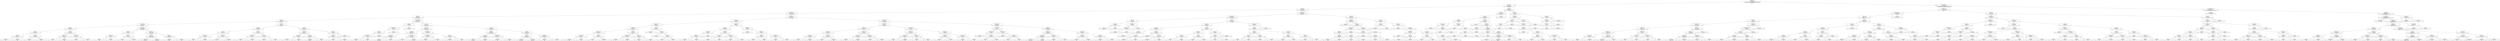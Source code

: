 digraph Tree {
node [shape=box, style="rounded", color="black", fontname="helvetica"] ;
edge [fontname="helvetica"] ;
0 [label="http.referer_0 <= -0.7\ngini = 0.9\nsamples = 3000000\nvalue = [199789, 200349, 199938, 199557, 200143, 199991, 200090\n199821, 200308, 200062, 199883, 199826, 199946, 200058\n200239]"] ;
1 [label="tcp.seq <= -0.1\ngini = 0.7\nsamples = 600646\nvalue = [0, 200349, 0, 0, 0, 0, 0, 0, 0, 0, 0, 0, 0\n200058, 200239]"] ;
0 -> 1 [labeldistance=2.5, labelangle=45, headlabel="True"] ;
2 [label="tcp.flags <= 1.3\ngini = 0.6\nsamples = 431683\nvalue = [0, 200242, 0, 0, 0, 0, 0, 0, 0, 0, 0, 0, 0\n31290, 200151]"] ;
1 -> 2 ;
3 [label="tcp.connection.syn <= -0.4\ngini = 0.5\nsamples = 359780\nvalue = [0, 141713, 0, 0, 0, 0, 0, 0, 0, 0, 0, 0, 0\n22606, 195461]"] ;
2 -> 3 ;
4 [label="tcp.flags <= 0.4\ngini = 0.5\nsamples = 289652\nvalue = [0, 90360, 0, 0, 0, 0, 0, 0, 0, 0, 0, 0, 0\n20329, 178963]"] ;
3 -> 4 ;
5 [label="tcp.seq <= -0.1\ngini = 0.6\nsamples = 117625\nvalue = [0, 51246, 0, 0, 0, 0, 0, 0, 0, 0, 0, 0, 0\n8582, 57797]"] ;
4 -> 5 ;
6 [label="tcp.ack_raw <= -1.0\ngini = 0.5\nsamples = 112429\nvalue = [0, 49560, 0, 0, 0, 0, 0, 0, 0, 0, 0, 0, 0\n5402, 57467]"] ;
5 -> 6 ;
7 [label="tcp.seq <= -0.1\ngini = 0.3\nsamples = 9095\nvalue = [0, 805, 0, 0, 0, 0, 0, 0, 0, 0, 0, 0, 0, 489\n7801]"] ;
6 -> 7 ;
8 [label="tcp.seq <= -0.1\ngini = 0.7\nsamples = 1060\nvalue = [0, 355, 0, 0, 0, 0, 0, 0, 0, 0, 0, 0, 0, 373\n332]"] ;
7 -> 8 ;
9 [label="tcp.seq <= -0.1\ngini = 0.5\nsamples = 618\nvalue = [0, 303, 0, 0, 0, 0, 0, 0, 0, 0, 0, 0, 0, 28\n287]"] ;
8 -> 9 ;
10 [label="gini = 0.2\nsamples = 275\nvalue = [0, 245, 0, 0, 0, 0, 0, 0, 0, 0, 0, 0, 0, 4\n26]"] ;
9 -> 10 ;
11 [label="gini = 0.4\nsamples = 343\nvalue = [0, 58, 0, 0, 0, 0, 0, 0, 0, 0, 0, 0, 0, 24\n261]"] ;
9 -> 11 ;
12 [label="tcp.seq <= -0.1\ngini = 0.4\nsamples = 442\nvalue = [0, 52, 0, 0, 0, 0, 0, 0, 0, 0, 0, 0, 0, 345\n45]"] ;
8 -> 12 ;
13 [label="gini = 0.6\nsamples = 51\nvalue = [0, 11, 0, 0, 0, 0, 0, 0, 0, 0, 0, 0, 0, 27\n13]"] ;
12 -> 13 ;
14 [label="gini = 0.3\nsamples = 391\nvalue = [0, 41, 0, 0, 0, 0, 0, 0, 0, 0, 0, 0, 0, 318\n32]"] ;
12 -> 14 ;
15 [label="tcp.seq <= -0.1\ngini = 0.1\nsamples = 8035\nvalue = [0, 450, 0, 0, 0, 0, 0, 0, 0, 0, 0, 0, 0, 116\n7469]"] ;
7 -> 15 ;
16 [label="tcp.checksum <= -1.2\ngini = 0.1\nsamples = 7913\nvalue = [0, 345, 0, 0, 0, 0, 0, 0, 0, 0, 0, 0, 0, 99\n7469]"] ;
15 -> 16 ;
17 [label="gini = 0.0\nsamples = 1\nvalue = [0, 1, 0, 0, 0, 0, 0, 0, 0, 0, 0, 0, 0, 0\n0]"] ;
16 -> 17 ;
18 [label="gini = 0.1\nsamples = 7912\nvalue = [0, 344, 0, 0, 0, 0, 0, 0, 0, 0, 0, 0, 0, 99\n7469]"] ;
16 -> 18 ;
19 [label="tcp.checksum <= 0.5\ngini = 0.2\nsamples = 122\nvalue = [0, 105, 0, 0, 0, 0, 0, 0, 0, 0, 0, 0, 0, 17\n0]"] ;
15 -> 19 ;
20 [label="gini = 0.1\nsamples = 68\nvalue = [0, 63, 0, 0, 0, 0, 0, 0, 0, 0, 0, 0, 0, 5\n0]"] ;
19 -> 20 ;
21 [label="gini = 0.3\nsamples = 54\nvalue = [0, 42, 0, 0, 0, 0, 0, 0, 0, 0, 0, 0, 0, 12\n0]"] ;
19 -> 21 ;
22 [label="http.request.version_0 <= 0.1\ngini = 0.5\nsamples = 103334\nvalue = [0, 48755, 0, 0, 0, 0, 0, 0, 0, 0, 0, 0, 0\n4913, 49666]"] ;
6 -> 22 ;
23 [label="tcp.seq <= -0.1\ngini = 0.2\nsamples = 655\nvalue = [0, 0, 0, 0, 0, 0, 0, 0, 0, 0, 0, 0, 0, 598\n57]"] ;
22 -> 23 ;
24 [label="tcp.checksum <= 0.0\ngini = 0.5\nsamples = 138\nvalue = [0, 0, 0, 0, 0, 0, 0, 0, 0, 0, 0, 0, 0, 84\n54]"] ;
23 -> 24 ;
25 [label="gini = 0.5\nsamples = 79\nvalue = [0, 0, 0, 0, 0, 0, 0, 0, 0, 0, 0, 0, 0, 29\n50]"] ;
24 -> 25 ;
26 [label="gini = 0.1\nsamples = 59\nvalue = [0, 0, 0, 0, 0, 0, 0, 0, 0, 0, 0, 0, 0, 55\n4]"] ;
24 -> 26 ;
27 [label="tcp.seq <= -0.1\ngini = 0.0\nsamples = 517\nvalue = [0, 0, 0, 0, 0, 0, 0, 0, 0, 0, 0, 0, 0, 514\n3]"] ;
23 -> 27 ;
28 [label="gini = 0.1\nsamples = 25\nvalue = [0, 0, 0, 0, 0, 0, 0, 0, 0, 0, 0, 0, 0, 23\n2]"] ;
27 -> 28 ;
29 [label="gini = 0.0\nsamples = 492\nvalue = [0, 0, 0, 0, 0, 0, 0, 0, 0, 0, 0, 0, 0, 491\n1]"] ;
27 -> 29 ;
30 [label="tcp.checksum <= 1.7\ngini = 0.5\nsamples = 102679\nvalue = [0, 48755, 0, 0, 0, 0, 0, 0, 0, 0, 0, 0, 0\n4315, 49609]"] ;
22 -> 30 ;
31 [label="tcp.checksum <= -0.7\ngini = 0.5\nsamples = 95510\nvalue = [0, 46359, 0, 0, 0, 0, 0, 0, 0, 0, 0, 0, 0\n4006, 45145]"] ;
30 -> 31 ;
32 [label="gini = 0.5\nsamples = 14518\nvalue = [0, 5596, 0, 0, 0, 0, 0, 0, 0, 0, 0, 0, 0\n699, 8223]"] ;
31 -> 32 ;
33 [label="gini = 0.5\nsamples = 80992\nvalue = [0, 40763, 0, 0, 0, 0, 0, 0, 0, 0, 0, 0, 0\n3307, 36922]"] ;
31 -> 33 ;
34 [label="tcp.seq <= -0.1\ngini = 0.5\nsamples = 7169\nvalue = [0, 2396, 0, 0, 0, 0, 0, 0, 0, 0, 0, 0, 0\n309, 4464]"] ;
30 -> 34 ;
35 [label="gini = 0.5\nsamples = 5918\nvalue = [0, 2275, 0, 0, 0, 0, 0, 0, 0, 0, 0, 0, 0, 92\n3551]"] ;
34 -> 35 ;
36 [label="gini = 0.4\nsamples = 1251\nvalue = [0, 121, 0, 0, 0, 0, 0, 0, 0, 0, 0, 0, 0, 217\n913]"] ;
34 -> 36 ;
37 [label="tcp.ack <= -0.2\ngini = 0.5\nsamples = 5196\nvalue = [0, 1686, 0, 0, 0, 0, 0, 0, 0, 0, 0, 0, 0\n3180, 330]"] ;
5 -> 37 ;
38 [label="tcp.seq <= -0.1\ngini = 0.2\nsamples = 1349\nvalue = [0, 1180, 0, 0, 0, 0, 0, 0, 0, 0, 0, 0, 0\n169, 0]"] ;
37 -> 38 ;
39 [label="tcp.seq <= -0.1\ngini = 0.2\nsamples = 993\nvalue = [0, 901, 0, 0, 0, 0, 0, 0, 0, 0, 0, 0, 0, 92\n0]"] ;
38 -> 39 ;
40 [label="tcp.checksum <= -1.2\ngini = 0.3\nsamples = 199\nvalue = [0, 165, 0, 0, 0, 0, 0, 0, 0, 0, 0, 0, 0, 34\n0]"] ;
39 -> 40 ;
41 [label="gini = 0.0\nsamples = 1\nvalue = [0, 0, 0, 0, 0, 0, 0, 0, 0, 0, 0, 0, 0, 1\n0]"] ;
40 -> 41 ;
42 [label="gini = 0.3\nsamples = 198\nvalue = [0, 165, 0, 0, 0, 0, 0, 0, 0, 0, 0, 0, 0, 33\n0]"] ;
40 -> 42 ;
43 [label="tcp.checksum <= -0.7\ngini = 0.1\nsamples = 794\nvalue = [0, 736, 0, 0, 0, 0, 0, 0, 0, 0, 0, 0, 0, 58\n0]"] ;
39 -> 43 ;
44 [label="gini = 0.0\nsamples = 148\nvalue = [0, 146, 0, 0, 0, 0, 0, 0, 0, 0, 0, 0, 0, 2\n0]"] ;
43 -> 44 ;
45 [label="gini = 0.2\nsamples = 646\nvalue = [0, 590, 0, 0, 0, 0, 0, 0, 0, 0, 0, 0, 0, 56\n0]"] ;
43 -> 45 ;
46 [label="tcp.seq <= -0.1\ngini = 0.3\nsamples = 356\nvalue = [0, 279, 0, 0, 0, 0, 0, 0, 0, 0, 0, 0, 0, 77\n0]"] ;
38 -> 46 ;
47 [label="tcp.checksum <= 1.5\ngini = 0.5\nsamples = 167\nvalue = [0, 100, 0, 0, 0, 0, 0, 0, 0, 0, 0, 0, 0, 67\n0]"] ;
46 -> 47 ;
48 [label="gini = 0.5\nsamples = 134\nvalue = [0, 71, 0, 0, 0, 0, 0, 0, 0, 0, 0, 0, 0, 63\n0]"] ;
47 -> 48 ;
49 [label="gini = 0.2\nsamples = 33\nvalue = [0, 29, 0, 0, 0, 0, 0, 0, 0, 0, 0, 0, 0, 4\n0]"] ;
47 -> 49 ;
50 [label="tcp.seq <= -0.1\ngini = 0.1\nsamples = 189\nvalue = [0, 179, 0, 0, 0, 0, 0, 0, 0, 0, 0, 0, 0, 10\n0]"] ;
46 -> 50 ;
51 [label="gini = 0.1\nsamples = 188\nvalue = [0, 179, 0, 0, 0, 0, 0, 0, 0, 0, 0, 0, 0, 9\n0]"] ;
50 -> 51 ;
52 [label="gini = 0.0\nsamples = 1\nvalue = [0, 0, 0, 0, 0, 0, 0, 0, 0, 0, 0, 0, 0, 1\n0]"] ;
50 -> 52 ;
53 [label="tcp.ack <= -0.2\ngini = 0.4\nsamples = 3847\nvalue = [0, 506, 0, 0, 0, 0, 0, 0, 0, 0, 0, 0, 0\n3011, 330]"] ;
37 -> 53 ;
54 [label="tcp.ack_raw <= -0.6\ngini = 0.3\nsamples = 3616\nvalue = [0, 506, 0, 0, 0, 0, 0, 0, 0, 0, 0, 0, 0\n2887, 223]"] ;
53 -> 54 ;
55 [label="tcp.ack_raw <= -0.6\ngini = 0.6\nsamples = 499\nvalue = [0, 62, 0, 0, 0, 0, 0, 0, 0, 0, 0, 0, 0, 285\n152]"] ;
54 -> 55 ;
56 [label="gini = 0.3\nsamples = 346\nvalue = [0, 61, 0, 0, 0, 0, 0, 0, 0, 0, 0, 0, 0, 285\n0]"] ;
55 -> 56 ;
57 [label="gini = 0.0\nsamples = 153\nvalue = [0, 1, 0, 0, 0, 0, 0, 0, 0, 0, 0, 0, 0, 0\n152]"] ;
55 -> 57 ;
58 [label="tcp.seq <= -0.1\ngini = 0.3\nsamples = 3117\nvalue = [0, 444, 0, 0, 0, 0, 0, 0, 0, 0, 0, 0, 0\n2602, 71]"] ;
54 -> 58 ;
59 [label="gini = 0.3\nsamples = 2495\nvalue = [0, 428, 0, 0, 0, 0, 0, 0, 0, 0, 0, 0, 0\n2038, 29]"] ;
58 -> 59 ;
60 [label="gini = 0.2\nsamples = 622\nvalue = [0, 16, 0, 0, 0, 0, 0, 0, 0, 0, 0, 0, 0, 564\n42]"] ;
58 -> 60 ;
61 [label="tcp.seq <= -0.1\ngini = 0.5\nsamples = 231\nvalue = [0, 0, 0, 0, 0, 0, 0, 0, 0, 0, 0, 0, 0, 124\n107]"] ;
53 -> 61 ;
62 [label="tcp.ack_raw <= 1.0\ngini = 0.3\nsamples = 132\nvalue = [0, 0, 0, 0, 0, 0, 0, 0, 0, 0, 0, 0, 0, 25\n107]"] ;
61 -> 62 ;
63 [label="gini = 0.0\nsamples = 14\nvalue = [0, 0, 0, 0, 0, 0, 0, 0, 0, 0, 0, 0, 0, 14\n0]"] ;
62 -> 63 ;
64 [label="gini = 0.2\nsamples = 118\nvalue = [0, 0, 0, 0, 0, 0, 0, 0, 0, 0, 0, 0, 0, 11\n107]"] ;
62 -> 64 ;
65 [label="gini = 0.0\nsamples = 99\nvalue = [0, 0, 0, 0, 0, 0, 0, 0, 0, 0, 0, 0, 0, 99\n0]"] ;
61 -> 65 ;
66 [label="http.request.method_0 <= 0.3\ngini = 0.4\nsamples = 172027\nvalue = [0, 39114, 0, 0, 0, 0, 0, 0, 0, 0, 0, 0, 0\n11747, 121166]"] ;
4 -> 66 ;
67 [label="tcp.seq <= -0.1\ngini = 0.3\nsamples = 4384\nvalue = [0, 0, 0, 0, 0, 0, 0, 0, 0, 0, 0, 0, 0, 3512\n872]"] ;
66 -> 67 ;
68 [label="http.content_length <= -0.1\ngini = 0.4\nsamples = 1304\nvalue = [0, 0, 0, 0, 0, 0, 0, 0, 0, 0, 0, 0, 0, 432\n872]"] ;
67 -> 68 ;
69 [label="tcp.len <= -0.1\ngini = 0.2\nsamples = 993\nvalue = [0, 0, 0, 0, 0, 0, 0, 0, 0, 0, 0, 0, 0, 121\n872]"] ;
68 -> 69 ;
70 [label="tcp.connection.synack <= -0.2\ngini = 0.2\nsamples = 957\nvalue = [0, 0, 0, 0, 0, 0, 0, 0, 0, 0, 0, 0, 0, 85\n872]"] ;
69 -> 70 ;
71 [label="gini = 0.1\nsamples = 930\nvalue = [0, 0, 0, 0, 0, 0, 0, 0, 0, 0, 0, 0, 0, 58\n872]"] ;
70 -> 71 ;
72 [label="gini = 0.0\nsamples = 27\nvalue = [0, 0, 0, 0, 0, 0, 0, 0, 0, 0, 0, 0, 0, 27\n0]"] ;
70 -> 72 ;
73 [label="gini = 0.0\nsamples = 36\nvalue = [0, 0, 0, 0, 0, 0, 0, 0, 0, 0, 0, 0, 0, 36\n0]"] ;
69 -> 73 ;
74 [label="gini = 0.0\nsamples = 311\nvalue = [0, 0, 0, 0, 0, 0, 0, 0, 0, 0, 0, 0, 0, 311\n0]"] ;
68 -> 74 ;
75 [label="gini = 0.0\nsamples = 3080\nvalue = [0, 0, 0, 0, 0, 0, 0, 0, 0, 0, 0, 0, 0, 3080\n0]"] ;
67 -> 75 ;
76 [label="tcp.len <= -0.2\ngini = 0.4\nsamples = 167643\nvalue = [0, 39114, 0, 0, 0, 0, 0, 0, 0, 0, 0, 0, 0\n8235, 120294]"] ;
66 -> 76 ;
77 [label="tcp.seq <= -0.1\ngini = 0.3\nsamples = 77623\nvalue = [0, 11637, 0, 0, 0, 0, 0, 0, 0, 0, 0, 0, 0\n3267, 62719]"] ;
76 -> 77 ;
78 [label="tcp.flags <= 0.6\ngini = 0.3\nsamples = 76235\nvalue = [0, 10875, 0, 0, 0, 0, 0, 0, 0, 0, 0, 0, 0\n2679, 62681]"] ;
77 -> 78 ;
79 [label="http.response <= -0.2\ngini = 0.3\nsamples = 72939\nvalue = [0, 9781, 0, 0, 0, 0, 0, 0, 0, 0, 0, 0, 0\n2252, 60906]"] ;
78 -> 79 ;
80 [label="gini = 0.3\nsamples = 72779\nvalue = [0, 9781, 0, 0, 0, 0, 0, 0, 0, 0, 0, 0, 0\n2092, 60906]"] ;
79 -> 80 ;
81 [label="gini = 0.0\nsamples = 160\nvalue = [0, 0, 0, 0, 0, 0, 0, 0, 0, 0, 0, 0, 0, 160\n0]"] ;
79 -> 81 ;
82 [label="tcp.connection.synack <= 3.3\ngini = 0.6\nsamples = 3296\nvalue = [0, 1094, 0, 0, 0, 0, 0, 0, 0, 0, 0, 0, 0\n427, 1775]"] ;
78 -> 82 ;
83 [label="gini = 0.0\nsamples = 29\nvalue = [0, 29, 0, 0, 0, 0, 0, 0, 0, 0, 0, 0, 0, 0\n0]"] ;
82 -> 83 ;
84 [label="gini = 0.6\nsamples = 3267\nvalue = [0, 1065, 0, 0, 0, 0, 0, 0, 0, 0, 0, 0, 0\n427, 1775]"] ;
82 -> 84 ;
85 [label="tcp.connection.fin <= 2.4\ngini = 0.5\nsamples = 1388\nvalue = [0, 762, 0, 0, 0, 0, 0, 0, 0, 0, 0, 0, 0, 588\n38]"] ;
77 -> 85 ;
86 [label="tcp.connection.synack <= -0.2\ngini = 0.4\nsamples = 520\nvalue = [0, 100, 0, 0, 0, 0, 0, 0, 0, 0, 0, 0, 0, 396\n24]"] ;
85 -> 86 ;
87 [label="gini = 0.5\nsamples = 266\nvalue = [0, 90, 0, 0, 0, 0, 0, 0, 0, 0, 0, 0, 0, 164\n12]"] ;
86 -> 87 ;
88 [label="gini = 0.2\nsamples = 254\nvalue = [0, 10, 0, 0, 0, 0, 0, 0, 0, 0, 0, 0, 0, 232\n12]"] ;
86 -> 88 ;
89 [label="tcp.ack <= -0.2\ngini = 0.4\nsamples = 868\nvalue = [0, 662, 0, 0, 0, 0, 0, 0, 0, 0, 0, 0, 0, 192\n14]"] ;
85 -> 89 ;
90 [label="gini = 0.3\nsamples = 798\nvalue = [0, 661, 0, 0, 0, 0, 0, 0, 0, 0, 0, 0, 0, 134\n3]"] ;
89 -> 90 ;
91 [label="gini = 0.3\nsamples = 70\nvalue = [0, 1, 0, 0, 0, 0, 0, 0, 0, 0, 0, 0, 0, 58\n11]"] ;
89 -> 91 ;
92 [label="tcp.len <= -0.2\ngini = 0.5\nsamples = 90020\nvalue = [0, 27477, 0, 0, 0, 0, 0, 0, 0, 0, 0, 0, 0\n4968, 57575]"] ;
76 -> 92 ;
93 [label="tcp.flags <= 0.7\ngini = 0.5\nsamples = 26970\nvalue = [0, 15698, 0, 0, 0, 0, 0, 0, 0, 0, 0, 0, 0\n609, 10663]"] ;
92 -> 93 ;
94 [label="tcp.len <= -0.2\ngini = 0.5\nsamples = 15825\nvalue = [0, 5260, 0, 0, 0, 0, 0, 0, 0, 0, 0, 0, 0\n602, 9963]"] ;
93 -> 94 ;
95 [label="gini = 0.5\nsamples = 7732\nvalue = [0, 4288, 0, 0, 0, 0, 0, 0, 0, 0, 0, 0, 0\n185, 3259]"] ;
94 -> 95 ;
96 [label="gini = 0.3\nsamples = 8093\nvalue = [0, 972, 0, 0, 0, 0, 0, 0, 0, 0, 0, 0, 0, 417\n6704]"] ;
94 -> 96 ;
97 [label="tcp.connection.fin <= 3.4\ngini = 0.1\nsamples = 11145\nvalue = [0, 10438, 0, 0, 0, 0, 0, 0, 0, 0, 0, 0, 0, 7\n700]"] ;
93 -> 97 ;
98 [label="gini = 0.0\nsamples = 10302\nvalue = [0, 10129, 0, 0, 0, 0, 0, 0, 0, 0, 0, 0, 0, 7\n166]"] ;
97 -> 98 ;
99 [label="gini = 0.5\nsamples = 843\nvalue = [0, 309, 0, 0, 0, 0, 0, 0, 0, 0, 0, 0, 0, 0\n534]"] ;
97 -> 99 ;
100 [label="tcp.seq <= -0.1\ngini = 0.4\nsamples = 63050\nvalue = [0, 11779, 0, 0, 0, 0, 0, 0, 0, 0, 0, 0, 0\n4359, 46912]"] ;
92 -> 100 ;
101 [label="tcp.len <= -0.1\ngini = 0.4\nsamples = 59777\nvalue = [0, 10954, 0, 0, 0, 0, 0, 0, 0, 0, 0, 0, 0\n2096, 46727]"] ;
100 -> 101 ;
102 [label="gini = 0.2\nsamples = 31881\nvalue = [0, 3708, 0, 0, 0, 0, 0, 0, 0, 0, 0, 0, 0\n540, 27633]"] ;
101 -> 102 ;
103 [label="gini = 0.5\nsamples = 27896\nvalue = [0, 7246, 0, 0, 0, 0, 0, 0, 0, 0, 0, 0, 0\n1556, 19094]"] ;
101 -> 103 ;
104 [label="http.content_length <= -0.1\ngini = 0.5\nsamples = 3273\nvalue = [0, 825, 0, 0, 0, 0, 0, 0, 0, 0, 0, 0, 0\n2263, 185]"] ;
100 -> 104 ;
105 [label="gini = 0.5\nsamples = 1294\nvalue = [0, 813, 0, 0, 0, 0, 0, 0, 0, 0, 0, 0, 0, 296\n185]"] ;
104 -> 105 ;
106 [label="gini = 0.0\nsamples = 1979\nvalue = [0, 12, 0, 0, 0, 0, 0, 0, 0, 0, 0, 0, 0, 1967\n0]"] ;
104 -> 106 ;
107 [label="tcp.connection.syn <= 2.5\ngini = 0.4\nsamples = 70128\nvalue = [0, 51353, 0, 0, 0, 0, 0, 0, 0, 0, 0, 0, 0\n2277, 16498]"] ;
3 -> 107 ;
108 [label="tcp.seq <= -0.1\ngini = 0.6\nsamples = 3823\nvalue = [0, 1981, 0, 0, 0, 0, 0, 0, 0, 0, 0, 0, 0\n396, 1446]"] ;
107 -> 108 ;
109 [label="tcp.checksum <= 1.9\ngini = 0.5\nsamples = 3321\nvalue = [0, 1895, 0, 0, 0, 0, 0, 0, 0, 0, 0, 0, 0\n129, 1297]"] ;
108 -> 109 ;
110 [label="tcp.checksum <= 0.9\ngini = 0.5\nsamples = 3260\nvalue = [0, 1837, 0, 0, 0, 0, 0, 0, 0, 0, 0, 0, 0\n128, 1295]"] ;
109 -> 110 ;
111 [label="tcp.checksum <= 0.6\ngini = 0.5\nsamples = 2040\nvalue = [0, 1238, 0, 0, 0, 0, 0, 0, 0, 0, 0, 0, 0, 93\n709]"] ;
110 -> 111 ;
112 [label="tcp.checksum <= 0.5\ngini = 0.5\nsamples = 1877\nvalue = [0, 1082, 0, 0, 0, 0, 0, 0, 0, 0, 0, 0, 0, 87\n708]"] ;
111 -> 112 ;
113 [label="gini = 0.5\nsamples = 1806\nvalue = [0, 1065, 0, 0, 0, 0, 0, 0, 0, 0, 0, 0, 0, 85\n656]"] ;
112 -> 113 ;
114 [label="gini = 0.4\nsamples = 71\nvalue = [0, 17, 0, 0, 0, 0, 0, 0, 0, 0, 0, 0, 0, 2\n52]"] ;
112 -> 114 ;
115 [label="tcp.flags <= -1.1\ngini = 0.1\nsamples = 163\nvalue = [0, 156, 0, 0, 0, 0, 0, 0, 0, 0, 0, 0, 0, 6\n1]"] ;
111 -> 115 ;
116 [label="gini = 0.6\nsamples = 5\nvalue = [0, 1, 0, 0, 0, 0, 0, 0, 0, 0, 0, 0, 0, 3\n1]"] ;
115 -> 116 ;
117 [label="gini = 0.0\nsamples = 158\nvalue = [0, 155, 0, 0, 0, 0, 0, 0, 0, 0, 0, 0, 0, 3\n0]"] ;
115 -> 117 ;
118 [label="tcp.seq <= -0.1\ngini = 0.5\nsamples = 1220\nvalue = [0, 599, 0, 0, 0, 0, 0, 0, 0, 0, 0, 0, 0, 35\n586]"] ;
110 -> 118 ;
119 [label="tcp.connection.syn <= 2.4\ngini = 0.1\nsamples = 596\nvalue = [0, 566, 0, 0, 0, 0, 0, 0, 0, 0, 0, 0, 0, 0\n30]"] ;
118 -> 119 ;
120 [label="gini = 0.0\nsamples = 538\nvalue = [0, 538, 0, 0, 0, 0, 0, 0, 0, 0, 0, 0, 0, 0\n0]"] ;
119 -> 120 ;
121 [label="gini = 0.5\nsamples = 58\nvalue = [0, 28, 0, 0, 0, 0, 0, 0, 0, 0, 0, 0, 0, 0\n30]"] ;
119 -> 121 ;
122 [label="tcp.flags <= -1.0\ngini = 0.2\nsamples = 624\nvalue = [0, 33, 0, 0, 0, 0, 0, 0, 0, 0, 0, 0, 0, 35\n556]"] ;
118 -> 122 ;
123 [label="gini = 0.4\nsamples = 201\nvalue = [0, 19, 0, 0, 0, 0, 0, 0, 0, 0, 0, 0, 0, 34\n148]"] ;
122 -> 123 ;
124 [label="gini = 0.1\nsamples = 423\nvalue = [0, 14, 0, 0, 0, 0, 0, 0, 0, 0, 0, 0, 0, 1\n408]"] ;
122 -> 124 ;
125 [label="tcp.seq <= -0.1\ngini = 0.1\nsamples = 61\nvalue = [0, 58, 0, 0, 0, 0, 0, 0, 0, 0, 0, 0, 0, 1\n2]"] ;
109 -> 125 ;
126 [label="gini = 0.0\nsamples = 56\nvalue = [0, 56, 0, 0, 0, 0, 0, 0, 0, 0, 0, 0, 0, 0\n0]"] ;
125 -> 126 ;
127 [label="tcp.seq <= -0.1\ngini = 0.6\nsamples = 5\nvalue = [0, 2, 0, 0, 0, 0, 0, 0, 0, 0, 0, 0, 0, 1\n2]"] ;
125 -> 127 ;
128 [label="gini = 0.0\nsamples = 2\nvalue = [0, 0, 0, 0, 0, 0, 0, 0, 0, 0, 0, 0, 0, 0\n2]"] ;
127 -> 128 ;
129 [label="tcp.seq <= -0.1\ngini = 0.4\nsamples = 3\nvalue = [0, 2, 0, 0, 0, 0, 0, 0, 0, 0, 0, 0, 0, 1\n0]"] ;
127 -> 129 ;
130 [label="gini = 0.0\nsamples = 1\nvalue = [0, 0, 0, 0, 0, 0, 0, 0, 0, 0, 0, 0, 0, 1\n0]"] ;
129 -> 130 ;
131 [label="gini = 0.0\nsamples = 2\nvalue = [0, 2, 0, 0, 0, 0, 0, 0, 0, 0, 0, 0, 0, 0\n0]"] ;
129 -> 131 ;
132 [label="tcp.checksum <= 1.5\ngini = 0.6\nsamples = 502\nvalue = [0, 86, 0, 0, 0, 0, 0, 0, 0, 0, 0, 0, 0, 267\n149]"] ;
108 -> 132 ;
133 [label="tcp.seq <= -0.1\ngini = 0.6\nsamples = 409\nvalue = [0, 66, 0, 0, 0, 0, 0, 0, 0, 0, 0, 0, 0, 245\n98]"] ;
132 -> 133 ;
134 [label="tcp.flags <= -0.9\ngini = 0.5\nsamples = 349\nvalue = [0, 48, 0, 0, 0, 0, 0, 0, 0, 0, 0, 0, 0, 223\n78]"] ;
133 -> 134 ;
135 [label="tcp.checksum <= 1.4\ngini = 0.5\nsamples = 346\nvalue = [0, 45, 0, 0, 0, 0, 0, 0, 0, 0, 0, 0, 0, 223\n78]"] ;
134 -> 135 ;
136 [label="gini = 0.5\nsamples = 325\nvalue = [0, 44, 0, 0, 0, 0, 0, 0, 0, 0, 0, 0, 0, 203\n78]"] ;
135 -> 136 ;
137 [label="gini = 0.1\nsamples = 21\nvalue = [0, 1, 0, 0, 0, 0, 0, 0, 0, 0, 0, 0, 0, 20\n0]"] ;
135 -> 137 ;
138 [label="gini = 0.0\nsamples = 3\nvalue = [0, 3, 0, 0, 0, 0, 0, 0, 0, 0, 0, 0, 0, 0\n0]"] ;
134 -> 138 ;
139 [label="tcp.flags <= -0.9\ngini = 0.7\nsamples = 60\nvalue = [0, 18, 0, 0, 0, 0, 0, 0, 0, 0, 0, 0, 0, 22\n20]"] ;
133 -> 139 ;
140 [label="tcp.checksum <= 1.4\ngini = 0.1\nsamples = 13\nvalue = [0, 1, 0, 0, 0, 0, 0, 0, 0, 0, 0, 0, 0, 12\n0]"] ;
139 -> 140 ;
141 [label="gini = 0.0\nsamples = 11\nvalue = [0, 0, 0, 0, 0, 0, 0, 0, 0, 0, 0, 0, 0, 11\n0]"] ;
140 -> 141 ;
142 [label="gini = 0.5\nsamples = 2\nvalue = [0, 1, 0, 0, 0, 0, 0, 0, 0, 0, 0, 0, 0, 1\n0]"] ;
140 -> 142 ;
143 [label="tcp.connection.rst <= 3.0\ngini = 0.6\nsamples = 47\nvalue = [0, 17, 0, 0, 0, 0, 0, 0, 0, 0, 0, 0, 0, 10\n20]"] ;
139 -> 143 ;
144 [label="gini = 0.6\nsamples = 42\nvalue = [0, 16, 0, 0, 0, 0, 0, 0, 0, 0, 0, 0, 0, 6\n20]"] ;
143 -> 144 ;
145 [label="gini = 0.3\nsamples = 5\nvalue = [0, 1, 0, 0, 0, 0, 0, 0, 0, 0, 0, 0, 0, 4\n0]"] ;
143 -> 145 ;
146 [label="tcp.checksum <= 1.6\ngini = 0.6\nsamples = 93\nvalue = [0, 20, 0, 0, 0, 0, 0, 0, 0, 0, 0, 0, 0, 22\n51]"] ;
132 -> 146 ;
147 [label="gini = 0.0\nsamples = 19\nvalue = [0, 0, 0, 0, 0, 0, 0, 0, 0, 0, 0, 0, 0, 0\n19]"] ;
146 -> 147 ;
148 [label="tcp.checksum <= 1.7\ngini = 0.7\nsamples = 74\nvalue = [0, 20, 0, 0, 0, 0, 0, 0, 0, 0, 0, 0, 0, 22\n32]"] ;
146 -> 148 ;
149 [label="tcp.seq <= -0.1\ngini = 0.5\nsamples = 16\nvalue = [0, 8, 0, 0, 0, 0, 0, 0, 0, 0, 0, 0, 0, 8\n0]"] ;
148 -> 149 ;
150 [label="gini = 0.4\nsamples = 10\nvalue = [0, 3, 0, 0, 0, 0, 0, 0, 0, 0, 0, 0, 0, 7\n0]"] ;
149 -> 150 ;
151 [label="gini = 0.3\nsamples = 6\nvalue = [0, 5, 0, 0, 0, 0, 0, 0, 0, 0, 0, 0, 0, 1\n0]"] ;
149 -> 151 ;
152 [label="tcp.connection.syn <= 1.7\ngini = 0.6\nsamples = 58\nvalue = [0, 12, 0, 0, 0, 0, 0, 0, 0, 0, 0, 0, 0, 14\n32]"] ;
148 -> 152 ;
153 [label="gini = 0.6\nsamples = 55\nvalue = [0, 9, 0, 0, 0, 0, 0, 0, 0, 0, 0, 0, 0, 14\n32]"] ;
152 -> 153 ;
154 [label="gini = 0.0\nsamples = 3\nvalue = [0, 3, 0, 0, 0, 0, 0, 0, 0, 0, 0, 0, 0, 0\n0]"] ;
152 -> 154 ;
155 [label="tcp.checksum <= -0.8\ngini = 0.4\nsamples = 66305\nvalue = [0, 49372, 0, 0, 0, 0, 0, 0, 0, 0, 0, 0, 0\n1881, 15052]"] ;
107 -> 155 ;
156 [label="tcp.checksum <= -1.0\ngini = 0.4\nsamples = 7675\nvalue = [0, 5518, 0, 0, 0, 0, 0, 0, 0, 0, 0, 0, 0\n156, 2001]"] ;
155 -> 156 ;
157 [label="tcp.checksum <= -1.0\ngini = 0.4\nsamples = 4555\nvalue = [0, 3463, 0, 0, 0, 0, 0, 0, 0, 0, 0, 0, 0, 96\n996]"] ;
156 -> 157 ;
158 [label="tcp.checksum <= -1.1\ngini = 0.4\nsamples = 3211\nvalue = [0, 2337, 0, 0, 0, 0, 0, 0, 0, 0, 0, 0, 0, 36\n838]"] ;
157 -> 158 ;
159 [label="tcp.checksum <= -1.2\ngini = 0.3\nsamples = 1287\nvalue = [0, 1019, 0, 0, 0, 0, 0, 0, 0, 0, 0, 0, 0, 22\n246]"] ;
158 -> 159 ;
160 [label="gini = 0.0\nsamples = 58\nvalue = [0, 58, 0, 0, 0, 0, 0, 0, 0, 0, 0, 0, 0, 0\n0]"] ;
159 -> 160 ;
161 [label="gini = 0.3\nsamples = 1229\nvalue = [0, 961, 0, 0, 0, 0, 0, 0, 0, 0, 0, 0, 0, 22\n246]"] ;
159 -> 161 ;
162 [label="tcp.checksum <= -1.1\ngini = 0.4\nsamples = 1924\nvalue = [0, 1318, 0, 0, 0, 0, 0, 0, 0, 0, 0, 0, 0, 14\n592]"] ;
158 -> 162 ;
163 [label="gini = 0.5\nsamples = 57\nvalue = [0, 20, 0, 0, 0, 0, 0, 0, 0, 0, 0, 0, 0, 0\n37]"] ;
162 -> 163 ;
164 [label="gini = 0.4\nsamples = 1867\nvalue = [0, 1298, 0, 0, 0, 0, 0, 0, 0, 0, 0, 0, 0, 14\n555]"] ;
162 -> 164 ;
165 [label="tcp.checksum <= -1.0\ngini = 0.3\nsamples = 1344\nvalue = [0, 1126, 0, 0, 0, 0, 0, 0, 0, 0, 0, 0, 0, 60\n158]"] ;
157 -> 165 ;
166 [label="tcp.checksum <= -1.0\ngini = 0.3\nsamples = 940\nvalue = [0, 766, 0, 0, 0, 0, 0, 0, 0, 0, 0, 0, 0, 29\n145]"] ;
165 -> 166 ;
167 [label="gini = 0.1\nsamples = 252\nvalue = [0, 236, 0, 0, 0, 0, 0, 0, 0, 0, 0, 0, 0, 11\n5]"] ;
166 -> 167 ;
168 [label="gini = 0.4\nsamples = 688\nvalue = [0, 530, 0, 0, 0, 0, 0, 0, 0, 0, 0, 0, 0, 18\n140]"] ;
166 -> 168 ;
169 [label="tcp.checksum <= -1.0\ngini = 0.2\nsamples = 404\nvalue = [0, 360, 0, 0, 0, 0, 0, 0, 0, 0, 0, 0, 0, 31\n13]"] ;
165 -> 169 ;
170 [label="gini = 0.2\nsamples = 247\nvalue = [0, 213, 0, 0, 0, 0, 0, 0, 0, 0, 0, 0, 0, 27\n7]"] ;
169 -> 170 ;
171 [label="gini = 0.1\nsamples = 157\nvalue = [0, 147, 0, 0, 0, 0, 0, 0, 0, 0, 0, 0, 0, 4\n6]"] ;
169 -> 171 ;
172 [label="tcp.checksum <= -0.9\ngini = 0.5\nsamples = 3120\nvalue = [0, 2055, 0, 0, 0, 0, 0, 0, 0, 0, 0, 0, 0, 60\n1005]"] ;
156 -> 172 ;
173 [label="tcp.checksum <= -0.9\ngini = 0.5\nsamples = 1632\nvalue = [0, 998, 0, 0, 0, 0, 0, 0, 0, 0, 0, 0, 0, 45\n589]"] ;
172 -> 173 ;
174 [label="tcp.checksum <= -1.0\ngini = 0.5\nsamples = 1520\nvalue = [0, 979, 0, 0, 0, 0, 0, 0, 0, 0, 0, 0, 0, 44\n497]"] ;
173 -> 174 ;
175 [label="gini = 0.0\nsamples = 10\nvalue = [0, 0, 0, 0, 0, 0, 0, 0, 0, 0, 0, 0, 0, 0\n10]"] ;
174 -> 175 ;
176 [label="gini = 0.5\nsamples = 1510\nvalue = [0, 979, 0, 0, 0, 0, 0, 0, 0, 0, 0, 0, 0, 44\n487]"] ;
174 -> 176 ;
177 [label="tcp.checksum <= -0.9\ngini = 0.3\nsamples = 112\nvalue = [0, 19, 0, 0, 0, 0, 0, 0, 0, 0, 0, 0, 0, 1\n92]"] ;
173 -> 177 ;
178 [label="gini = 0.0\nsamples = 30\nvalue = [0, 0, 0, 0, 0, 0, 0, 0, 0, 0, 0, 0, 0, 0\n30]"] ;
177 -> 178 ;
179 [label="gini = 0.4\nsamples = 82\nvalue = [0, 19, 0, 0, 0, 0, 0, 0, 0, 0, 0, 0, 0, 1\n62]"] ;
177 -> 179 ;
180 [label="tcp.checksum <= -0.9\ngini = 0.4\nsamples = 1488\nvalue = [0, 1057, 0, 0, 0, 0, 0, 0, 0, 0, 0, 0, 0, 15\n416]"] ;
172 -> 180 ;
181 [label="tcp.checksum <= -0.9\ngini = 0.1\nsamples = 119\nvalue = [0, 113, 0, 0, 0, 0, 0, 0, 0, 0, 0, 0, 0, 0\n6]"] ;
180 -> 181 ;
182 [label="gini = 0.1\nsamples = 70\nvalue = [0, 65, 0, 0, 0, 0, 0, 0, 0, 0, 0, 0, 0, 0\n5]"] ;
181 -> 182 ;
183 [label="gini = 0.0\nsamples = 49\nvalue = [0, 48, 0, 0, 0, 0, 0, 0, 0, 0, 0, 0, 0, 0\n1]"] ;
181 -> 183 ;
184 [label="tcp.checksum <= -0.8\ngini = 0.4\nsamples = 1369\nvalue = [0, 944, 0, 0, 0, 0, 0, 0, 0, 0, 0, 0, 0, 15\n410]"] ;
180 -> 184 ;
185 [label="gini = 0.4\nsamples = 1352\nvalue = [0, 942, 0, 0, 0, 0, 0, 0, 0, 0, 0, 0, 0, 15\n395]"] ;
184 -> 185 ;
186 [label="gini = 0.2\nsamples = 17\nvalue = [0, 2, 0, 0, 0, 0, 0, 0, 0, 0, 0, 0, 0, 0\n15]"] ;
184 -> 186 ;
187 [label="tcp.checksum <= -0.8\ngini = 0.4\nsamples = 58630\nvalue = [0, 43854, 0, 0, 0, 0, 0, 0, 0, 0, 0, 0, 0\n1725, 13051]"] ;
155 -> 187 ;
188 [label="tcp.checksum <= -0.8\ngini = 0.1\nsamples = 167\nvalue = [0, 161, 0, 0, 0, 0, 0, 0, 0, 0, 0, 0, 0, 6\n0]"] ;
187 -> 188 ;
189 [label="tcp.checksum <= -0.8\ngini = 0.0\nsamples = 149\nvalue = [0, 147, 0, 0, 0, 0, 0, 0, 0, 0, 0, 0, 0, 2\n0]"] ;
188 -> 189 ;
190 [label="gini = 0.0\nsamples = 54\nvalue = [0, 54, 0, 0, 0, 0, 0, 0, 0, 0, 0, 0, 0, 0\n0]"] ;
189 -> 190 ;
191 [label="tcp.checksum <= -0.8\ngini = 0.0\nsamples = 95\nvalue = [0, 93, 0, 0, 0, 0, 0, 0, 0, 0, 0, 0, 0, 2\n0]"] ;
189 -> 191 ;
192 [label="gini = 0.0\nsamples = 1\nvalue = [0, 0, 0, 0, 0, 0, 0, 0, 0, 0, 0, 0, 0, 1\n0]"] ;
191 -> 192 ;
193 [label="gini = 0.0\nsamples = 94\nvalue = [0, 93, 0, 0, 0, 0, 0, 0, 0, 0, 0, 0, 0, 1\n0]"] ;
191 -> 193 ;
194 [label="tcp.checksum <= -0.8\ngini = 0.3\nsamples = 18\nvalue = [0, 14, 0, 0, 0, 0, 0, 0, 0, 0, 0, 0, 0, 4\n0]"] ;
188 -> 194 ;
195 [label="gini = 0.0\nsamples = 3\nvalue = [0, 0, 0, 0, 0, 0, 0, 0, 0, 0, 0, 0, 0, 3\n0]"] ;
194 -> 195 ;
196 [label="tcp.checksum <= -0.8\ngini = 0.1\nsamples = 15\nvalue = [0, 14, 0, 0, 0, 0, 0, 0, 0, 0, 0, 0, 0, 1\n0]"] ;
194 -> 196 ;
197 [label="gini = 0.3\nsamples = 6\nvalue = [0, 5, 0, 0, 0, 0, 0, 0, 0, 0, 0, 0, 0, 1\n0]"] ;
196 -> 197 ;
198 [label="gini = 0.0\nsamples = 9\nvalue = [0, 9, 0, 0, 0, 0, 0, 0, 0, 0, 0, 0, 0, 0\n0]"] ;
196 -> 198 ;
199 [label="tcp.checksum <= 1.9\ngini = 0.4\nsamples = 58463\nvalue = [0, 43693, 0, 0, 0, 0, 0, 0, 0, 0, 0, 0, 0\n1719, 13051]"] ;
187 -> 199 ;
200 [label="tcp.checksum <= 1.9\ngini = 0.4\nsamples = 56902\nvalue = [0, 42425, 0, 0, 0, 0, 0, 0, 0, 0, 0, 0, 0\n1678, 12799]"] ;
199 -> 200 ;
201 [label="tcp.checksum <= 1.4\ngini = 0.4\nsamples = 56850\nvalue = [0, 42409, 0, 0, 0, 0, 0, 0, 0, 0, 0, 0, 0\n1678, 12763]"] ;
200 -> 201 ;
202 [label="gini = 0.4\nsamples = 47286\nvalue = [0, 35510, 0, 0, 0, 0, 0, 0, 0, 0, 0, 0, 0\n1395, 10381]"] ;
201 -> 202 ;
203 [label="gini = 0.4\nsamples = 9564\nvalue = [0, 6899, 0, 0, 0, 0, 0, 0, 0, 0, 0, 0, 0\n283, 2382]"] ;
201 -> 203 ;
204 [label="tcp.checksum <= 1.9\ngini = 0.4\nsamples = 52\nvalue = [0, 16, 0, 0, 0, 0, 0, 0, 0, 0, 0, 0, 0, 0\n36]"] ;
200 -> 204 ;
205 [label="gini = 0.4\nsamples = 39\nvalue = [0, 9, 0, 0, 0, 0, 0, 0, 0, 0, 0, 0, 0, 0\n30]"] ;
204 -> 205 ;
206 [label="gini = 0.5\nsamples = 13\nvalue = [0, 7, 0, 0, 0, 0, 0, 0, 0, 0, 0, 0, 0, 0\n6]"] ;
204 -> 206 ;
207 [label="tcp.checksum <= 1.9\ngini = 0.3\nsamples = 1561\nvalue = [0, 1268, 0, 0, 0, 0, 0, 0, 0, 0, 0, 0, 0, 41\n252]"] ;
199 -> 207 ;
208 [label="tcp.checksum <= 1.9\ngini = 0.2\nsamples = 681\nvalue = [0, 603, 0, 0, 0, 0, 0, 0, 0, 0, 0, 0, 0, 14\n64]"] ;
207 -> 208 ;
209 [label="gini = 0.3\nsamples = 426\nvalue = [0, 357, 0, 0, 0, 0, 0, 0, 0, 0, 0, 0, 0, 14\n55]"] ;
208 -> 209 ;
210 [label="gini = 0.1\nsamples = 255\nvalue = [0, 246, 0, 0, 0, 0, 0, 0, 0, 0, 0, 0, 0, 0\n9]"] ;
208 -> 210 ;
211 [label="tcp.checksum <= 2.0\ngini = 0.4\nsamples = 880\nvalue = [0, 665, 0, 0, 0, 0, 0, 0, 0, 0, 0, 0, 0, 27\n188]"] ;
207 -> 211 ;
212 [label="gini = 0.4\nsamples = 798\nvalue = [0, 584, 0, 0, 0, 0, 0, 0, 0, 0, 0, 0, 0, 27\n187]"] ;
211 -> 212 ;
213 [label="gini = 0.0\nsamples = 82\nvalue = [0, 81, 0, 0, 0, 0, 0, 0, 0, 0, 0, 0, 0, 0\n1]"] ;
211 -> 213 ;
214 [label="http.content_length <= -0.1\ngini = 0.3\nsamples = 71903\nvalue = [0, 58529, 0, 0, 0, 0, 0, 0, 0, 0, 0, 0, 0\n8684, 4690]"] ;
2 -> 214 ;
215 [label="http.request.version_0 <= 0.1\ngini = 0.1\nsamples = 61461\nvalue = [0, 57232, 0, 0, 0, 0, 0, 0, 0, 0, 0, 0, 0\n1263, 2966]"] ;
214 -> 215 ;
216 [label="tcp.len <= -0.1\ngini = 0.5\nsamples = 2666\nvalue = [0, 1, 0, 0, 0, 0, 0, 0, 0, 0, 0, 0, 0, 997\n1668]"] ;
215 -> 216 ;
217 [label="tcp.ack <= -0.2\ngini = 0.0\nsamples = 1669\nvalue = [0, 0, 0, 0, 0, 0, 0, 0, 0, 0, 0, 0, 0, 2\n1667]"] ;
216 -> 217 ;
218 [label="gini = 0.0\nsamples = 1667\nvalue = [0, 0, 0, 0, 0, 0, 0, 0, 0, 0, 0, 0, 0, 0\n1667]"] ;
217 -> 218 ;
219 [label="gini = 0.0\nsamples = 2\nvalue = [0, 0, 0, 0, 0, 0, 0, 0, 0, 0, 0, 0, 0, 2\n0]"] ;
217 -> 219 ;
220 [label="http.referer_2 <= 49.6\ngini = 0.0\nsamples = 997\nvalue = [0, 1, 0, 0, 0, 0, 0, 0, 0, 0, 0, 0, 0, 995\n1]"] ;
216 -> 220 ;
221 [label="http.referer_4 <= 866.0\ngini = 0.0\nsamples = 996\nvalue = [0, 1, 0, 0, 0, 0, 0, 0, 0, 0, 0, 0, 0, 995\n0]"] ;
220 -> 221 ;
222 [label="gini = 0.0\nsamples = 995\nvalue = [0, 0, 0, 0, 0, 0, 0, 0, 0, 0, 0, 0, 0, 995\n0]"] ;
221 -> 222 ;
223 [label="gini = 0.0\nsamples = 1\nvalue = [0, 1, 0, 0, 0, 0, 0, 0, 0, 0, 0, 0, 0, 0\n0]"] ;
221 -> 223 ;
224 [label="gini = 0.0\nsamples = 1\nvalue = [0, 0, 0, 0, 0, 0, 0, 0, 0, 0, 0, 0, 0, 0\n1]"] ;
220 -> 224 ;
225 [label="tcp.len <= -0.1\ngini = 0.1\nsamples = 58795\nvalue = [0, 57231, 0, 0, 0, 0, 0, 0, 0, 0, 0, 0, 0\n266, 1298]"] ;
215 -> 225 ;
226 [label="tcp.ack <= -0.2\ngini = 0.0\nsamples = 58608\nvalue = [0, 57205, 0, 0, 0, 0, 0, 0, 0, 0, 0, 0, 0\n140, 1263]"] ;
225 -> 226 ;
227 [label="tcp.len <= -0.1\ngini = 0.0\nsamples = 58351\nvalue = [0, 57205, 0, 0, 0, 0, 0, 0, 0, 0, 0, 0, 0, 9\n1137]"] ;
226 -> 227 ;
228 [label="tcp.len <= -0.1\ngini = 0.0\nsamples = 42982\nvalue = [0, 42980, 0, 0, 0, 0, 0, 0, 0, 0, 0, 0, 0, 0\n2]"] ;
227 -> 228 ;
229 [label="gini = 0.0\nsamples = 41791\nvalue = [0, 41791, 0, 0, 0, 0, 0, 0, 0, 0, 0, 0, 0, 0\n0]"] ;
228 -> 229 ;
230 [label="tcp.ack <= -0.2\ngini = 0.0\nsamples = 1191\nvalue = [0, 1189, 0, 0, 0, 0, 0, 0, 0, 0, 0, 0, 0, 0\n2]"] ;
228 -> 230 ;
231 [label="gini = 0.0\nsamples = 1188\nvalue = [0, 1188, 0, 0, 0, 0, 0, 0, 0, 0, 0, 0, 0, 0\n0]"] ;
230 -> 231 ;
232 [label="gini = 0.4\nsamples = 3\nvalue = [0, 1, 0, 0, 0, 0, 0, 0, 0, 0, 0, 0, 0, 0\n2]"] ;
230 -> 232 ;
233 [label="tcp.len <= -0.1\ngini = 0.1\nsamples = 15369\nvalue = [0, 14225, 0, 0, 0, 0, 0, 0, 0, 0, 0, 0, 0, 9\n1135]"] ;
227 -> 233 ;
234 [label="gini = 0.0\nsamples = 1049\nvalue = [0, 0, 0, 0, 0, 0, 0, 0, 0, 0, 0, 0, 0, 0\n1049]"] ;
233 -> 234 ;
235 [label="tcp.ack <= -0.2\ngini = 0.0\nsamples = 14320\nvalue = [0, 14225, 0, 0, 0, 0, 0, 0, 0, 0, 0, 0, 0, 9\n86]"] ;
233 -> 235 ;
236 [label="gini = 0.0\nsamples = 14295\nvalue = [0, 14218, 0, 0, 0, 0, 0, 0, 0, 0, 0, 0, 0, 4\n73]"] ;
235 -> 236 ;
237 [label="gini = 0.6\nsamples = 25\nvalue = [0, 7, 0, 0, 0, 0, 0, 0, 0, 0, 0, 0, 0, 5\n13]"] ;
235 -> 237 ;
238 [label="tcp.ack <= -0.2\ngini = 0.5\nsamples = 257\nvalue = [0, 0, 0, 0, 0, 0, 0, 0, 0, 0, 0, 0, 0, 131\n126]"] ;
226 -> 238 ;
239 [label="tcp.seq <= -0.1\ngini = 0.4\nsamples = 187\nvalue = [0, 0, 0, 0, 0, 0, 0, 0, 0, 0, 0, 0, 0, 63\n124]"] ;
238 -> 239 ;
240 [label="tcp.len <= -0.1\ngini = 0.4\nsamples = 85\nvalue = [0, 0, 0, 0, 0, 0, 0, 0, 0, 0, 0, 0, 0, 61\n24]"] ;
239 -> 240 ;
241 [label="gini = 0.2\nsamples = 63\nvalue = [0, 0, 0, 0, 0, 0, 0, 0, 0, 0, 0, 0, 0, 55\n8]"] ;
240 -> 241 ;
242 [label="gini = 0.4\nsamples = 22\nvalue = [0, 0, 0, 0, 0, 0, 0, 0, 0, 0, 0, 0, 0, 6\n16]"] ;
240 -> 242 ;
243 [label="tcp.ack <= -0.2\ngini = 0.0\nsamples = 102\nvalue = [0, 0, 0, 0, 0, 0, 0, 0, 0, 0, 0, 0, 0, 2\n100]"] ;
239 -> 243 ;
244 [label="gini = 0.0\nsamples = 97\nvalue = [0, 0, 0, 0, 0, 0, 0, 0, 0, 0, 0, 0, 0, 0\n97]"] ;
243 -> 244 ;
245 [label="gini = 0.5\nsamples = 5\nvalue = [0, 0, 0, 0, 0, 0, 0, 0, 0, 0, 0, 0, 0, 2\n3]"] ;
243 -> 245 ;
246 [label="tcp.len <= -0.1\ngini = 0.1\nsamples = 70\nvalue = [0, 0, 0, 0, 0, 0, 0, 0, 0, 0, 0, 0, 0, 68\n2]"] ;
238 -> 246 ;
247 [label="tcp.ack_raw <= 1.1\ngini = 0.5\nsamples = 4\nvalue = [0, 0, 0, 0, 0, 0, 0, 0, 0, 0, 0, 0, 0, 2\n2]"] ;
246 -> 247 ;
248 [label="gini = 0.0\nsamples = 2\nvalue = [0, 0, 0, 0, 0, 0, 0, 0, 0, 0, 0, 0, 0, 2\n0]"] ;
247 -> 248 ;
249 [label="gini = 0.0\nsamples = 2\nvalue = [0, 0, 0, 0, 0, 0, 0, 0, 0, 0, 0, 0, 0, 0\n2]"] ;
247 -> 249 ;
250 [label="gini = 0.0\nsamples = 66\nvalue = [0, 0, 0, 0, 0, 0, 0, 0, 0, 0, 0, 0, 0, 66\n0]"] ;
246 -> 250 ;
251 [label="tcp.connection.fin <= 2.2\ngini = 0.5\nsamples = 187\nvalue = [0, 26, 0, 0, 0, 0, 0, 0, 0, 0, 0, 0, 0, 126\n35]"] ;
225 -> 251 ;
252 [label="tcp.len <= -0.1\ngini = 0.4\nsamples = 168\nvalue = [0, 7, 0, 0, 0, 0, 0, 0, 0, 0, 0, 0, 0, 126\n35]"] ;
251 -> 252 ;
253 [label="tcp.ack <= -0.2\ngini = 0.2\nsamples = 120\nvalue = [0, 1, 0, 0, 0, 0, 0, 0, 0, 0, 0, 0, 0, 109\n10]"] ;
252 -> 253 ;
254 [label="tcp.len <= -0.1\ngini = 0.5\nsamples = 15\nvalue = [0, 1, 0, 0, 0, 0, 0, 0, 0, 0, 0, 0, 0, 9\n5]"] ;
253 -> 254 ;
255 [label="gini = 0.3\nsamples = 5\nvalue = [0, 1, 0, 0, 0, 0, 0, 0, 0, 0, 0, 0, 0, 0\n4]"] ;
254 -> 255 ;
256 [label="gini = 0.2\nsamples = 10\nvalue = [0, 0, 0, 0, 0, 0, 0, 0, 0, 0, 0, 0, 0, 9\n1]"] ;
254 -> 256 ;
257 [label="tcp.ack <= -0.2\ngini = 0.1\nsamples = 105\nvalue = [0, 0, 0, 0, 0, 0, 0, 0, 0, 0, 0, 0, 0, 100\n5]"] ;
253 -> 257 ;
258 [label="gini = 0.1\nsamples = 104\nvalue = [0, 0, 0, 0, 0, 0, 0, 0, 0, 0, 0, 0, 0, 100\n4]"] ;
257 -> 258 ;
259 [label="gini = 0.0\nsamples = 1\nvalue = [0, 0, 0, 0, 0, 0, 0, 0, 0, 0, 0, 0, 0, 0\n1]"] ;
257 -> 259 ;
260 [label="tcp.len <= -0.0\ngini = 0.6\nsamples = 48\nvalue = [0, 6, 0, 0, 0, 0, 0, 0, 0, 0, 0, 0, 0, 17\n25]"] ;
252 -> 260 ;
261 [label="tcp.seq <= -0.1\ngini = 0.1\nsamples = 25\nvalue = [0, 1, 0, 0, 0, 0, 0, 0, 0, 0, 0, 0, 0, 0\n24]"] ;
260 -> 261 ;
262 [label="gini = 0.0\nsamples = 23\nvalue = [0, 0, 0, 0, 0, 0, 0, 0, 0, 0, 0, 0, 0, 0\n23]"] ;
261 -> 262 ;
263 [label="gini = 0.5\nsamples = 2\nvalue = [0, 1, 0, 0, 0, 0, 0, 0, 0, 0, 0, 0, 0, 0\n1]"] ;
261 -> 263 ;
264 [label="tcp.ack <= -0.2\ngini = 0.4\nsamples = 23\nvalue = [0, 5, 0, 0, 0, 0, 0, 0, 0, 0, 0, 0, 0, 17\n1]"] ;
260 -> 264 ;
265 [label="gini = 0.0\nsamples = 16\nvalue = [0, 0, 0, 0, 0, 0, 0, 0, 0, 0, 0, 0, 0, 16\n0]"] ;
264 -> 265 ;
266 [label="gini = 0.4\nsamples = 7\nvalue = [0, 5, 0, 0, 0, 0, 0, 0, 0, 0, 0, 0, 0, 1\n1]"] ;
264 -> 266 ;
267 [label="gini = 0.0\nsamples = 19\nvalue = [0, 19, 0, 0, 0, 0, 0, 0, 0, 0, 0, 0, 0, 0\n0]"] ;
251 -> 267 ;
268 [label="tcp.seq <= -0.1\ngini = 0.5\nsamples = 10442\nvalue = [0, 1297, 0, 0, 0, 0, 0, 0, 0, 0, 0, 0, 0\n7421, 1724]"] ;
214 -> 268 ;
269 [label="http.response <= -0.2\ngini = 0.6\nsamples = 3709\nvalue = [0, 1084, 0, 0, 0, 0, 0, 0, 0, 0, 0, 0, 0\n902, 1723]"] ;
268 -> 269 ;
270 [label="gini = 0.0\nsamples = 486\nvalue = [0, 0, 0, 0, 0, 0, 0, 0, 0, 0, 0, 0, 0, 486\n0]"] ;
269 -> 270 ;
271 [label="tcp.len <= -0.1\ngini = 0.6\nsamples = 3223\nvalue = [0, 1084, 0, 0, 0, 0, 0, 0, 0, 0, 0, 0, 0\n416, 1723]"] ;
269 -> 271 ;
272 [label="http.response <= 4.7\ngini = 0.4\nsamples = 2272\nvalue = [0, 502, 0, 0, 0, 0, 0, 0, 0, 0, 0, 0, 0, 47\n1723]"] ;
271 -> 272 ;
273 [label="tcp.len <= -0.1\ngini = 0.5\nsamples = 1023\nvalue = [0, 502, 0, 0, 0, 0, 0, 0, 0, 0, 0, 0, 0, 47\n474]"] ;
272 -> 273 ;
274 [label="tcp.seq <= -0.1\ngini = 0.3\nsamples = 299\nvalue = [0, 59, 0, 0, 0, 0, 0, 0, 0, 0, 0, 0, 0, 1\n239]"] ;
273 -> 274 ;
275 [label="gini = 0.2\nsamples = 263\nvalue = [0, 23, 0, 0, 0, 0, 0, 0, 0, 0, 0, 0, 0, 1\n239]"] ;
274 -> 275 ;
276 [label="gini = 0.0\nsamples = 36\nvalue = [0, 36, 0, 0, 0, 0, 0, 0, 0, 0, 0, 0, 0, 0\n0]"] ;
274 -> 276 ;
277 [label="tcp.seq <= -0.1\ngini = 0.5\nsamples = 724\nvalue = [0, 443, 0, 0, 0, 0, 0, 0, 0, 0, 0, 0, 0, 46\n235]"] ;
273 -> 277 ;
278 [label="gini = 0.6\nsamples = 517\nvalue = [0, 266, 0, 0, 0, 0, 0, 0, 0, 0, 0, 0, 0, 34\n217]"] ;
277 -> 278 ;
279 [label="gini = 0.3\nsamples = 207\nvalue = [0, 177, 0, 0, 0, 0, 0, 0, 0, 0, 0, 0, 0, 12\n18]"] ;
277 -> 279 ;
280 [label="gini = 0.0\nsamples = 1249\nvalue = [0, 0, 0, 0, 0, 0, 0, 0, 0, 0, 0, 0, 0, 0\n1249]"] ;
272 -> 280 ;
281 [label="tcp.len <= -0.1\ngini = 0.5\nsamples = 951\nvalue = [0, 582, 0, 0, 0, 0, 0, 0, 0, 0, 0, 0, 0, 369\n0]"] ;
271 -> 281 ;
282 [label="tcp.len <= -0.1\ngini = 0.3\nsamples = 695\nvalue = [0, 582, 0, 0, 0, 0, 0, 0, 0, 0, 0, 0, 0, 113\n0]"] ;
281 -> 282 ;
283 [label="gini = 0.0\nsamples = 387\nvalue = [0, 387, 0, 0, 0, 0, 0, 0, 0, 0, 0, 0, 0, 0\n0]"] ;
282 -> 283 ;
284 [label="tcp.ack <= -0.2\ngini = 0.5\nsamples = 308\nvalue = [0, 195, 0, 0, 0, 0, 0, 0, 0, 0, 0, 0, 0, 113\n0]"] ;
282 -> 284 ;
285 [label="gini = 0.5\nsamples = 190\nvalue = [0, 77, 0, 0, 0, 0, 0, 0, 0, 0, 0, 0, 0, 113\n0]"] ;
284 -> 285 ;
286 [label="gini = 0.0\nsamples = 118\nvalue = [0, 118, 0, 0, 0, 0, 0, 0, 0, 0, 0, 0, 0, 0\n0]"] ;
284 -> 286 ;
287 [label="gini = 0.0\nsamples = 256\nvalue = [0, 0, 0, 0, 0, 0, 0, 0, 0, 0, 0, 0, 0, 256\n0]"] ;
281 -> 287 ;
288 [label="tcp.len <= -0.1\ngini = 0.1\nsamples = 6733\nvalue = [0, 213, 0, 0, 0, 0, 0, 0, 0, 0, 0, 0, 0\n6519, 1]"] ;
268 -> 288 ;
289 [label="tcp.ack <= -0.2\ngini = 0.1\nsamples = 160\nvalue = [0, 151, 0, 0, 0, 0, 0, 0, 0, 0, 0, 0, 0, 9\n0]"] ;
288 -> 289 ;
290 [label="gini = 0.0\nsamples = 151\nvalue = [0, 151, 0, 0, 0, 0, 0, 0, 0, 0, 0, 0, 0, 0\n0]"] ;
289 -> 290 ;
291 [label="gini = 0.0\nsamples = 9\nvalue = [0, 0, 0, 0, 0, 0, 0, 0, 0, 0, 0, 0, 0, 9\n0]"] ;
289 -> 291 ;
292 [label="tcp.ack <= -0.2\ngini = 0.0\nsamples = 6573\nvalue = [0, 62, 0, 0, 0, 0, 0, 0, 0, 0, 0, 0, 0, 6510\n1]"] ;
288 -> 292 ;
293 [label="gini = 0.0\nsamples = 13\nvalue = [0, 13, 0, 0, 0, 0, 0, 0, 0, 0, 0, 0, 0, 0\n0]"] ;
292 -> 293 ;
294 [label="tcp.seq <= -0.1\ngini = 0.0\nsamples = 6560\nvalue = [0, 49, 0, 0, 0, 0, 0, 0, 0, 0, 0, 0, 0, 6510\n1]"] ;
292 -> 294 ;
295 [label="http.response <= 0.8\ngini = 0.2\nsamples = 519\nvalue = [0, 45, 0, 0, 0, 0, 0, 0, 0, 0, 0, 0, 0, 473\n1]"] ;
294 -> 295 ;
296 [label="gini = 0.0\nsamples = 408\nvalue = [0, 0, 0, 0, 0, 0, 0, 0, 0, 0, 0, 0, 0, 408\n0]"] ;
295 -> 296 ;
297 [label="tcp.len <= -0.1\ngini = 0.5\nsamples = 111\nvalue = [0, 45, 0, 0, 0, 0, 0, 0, 0, 0, 0, 0, 0, 65\n1]"] ;
295 -> 297 ;
298 [label="gini = 0.1\nsamples = 48\nvalue = [0, 45, 0, 0, 0, 0, 0, 0, 0, 0, 0, 0, 0, 3\n0]"] ;
297 -> 298 ;
299 [label="gini = 0.0\nsamples = 63\nvalue = [0, 0, 0, 0, 0, 0, 0, 0, 0, 0, 0, 0, 0, 62\n1]"] ;
297 -> 299 ;
300 [label="tcp.ack <= -0.2\ngini = 0.0\nsamples = 6041\nvalue = [0, 4, 0, 0, 0, 0, 0, 0, 0, 0, 0, 0, 0, 6037\n0]"] ;
294 -> 300 ;
301 [label="tcp.len <= -0.1\ngini = 0.5\nsamples = 4\nvalue = [0, 2, 0, 0, 0, 0, 0, 0, 0, 0, 0, 0, 0, 2\n0]"] ;
300 -> 301 ;
302 [label="gini = 0.0\nsamples = 2\nvalue = [0, 2, 0, 0, 0, 0, 0, 0, 0, 0, 0, 0, 0, 0\n0]"] ;
301 -> 302 ;
303 [label="gini = 0.0\nsamples = 2\nvalue = [0, 0, 0, 0, 0, 0, 0, 0, 0, 0, 0, 0, 0, 2\n0]"] ;
301 -> 303 ;
304 [label="tcp.len <= -0.1\ngini = 0.0\nsamples = 6037\nvalue = [0, 2, 0, 0, 0, 0, 0, 0, 0, 0, 0, 0, 0, 6035\n0]"] ;
300 -> 304 ;
305 [label="gini = 0.2\nsamples = 8\nvalue = [0, 1, 0, 0, 0, 0, 0, 0, 0, 0, 0, 0, 0, 7\n0]"] ;
304 -> 305 ;
306 [label="gini = 0.0\nsamples = 6029\nvalue = [0, 1, 0, 0, 0, 0, 0, 0, 0, 0, 0, 0, 0, 6028\n0]"] ;
304 -> 306 ;
307 [label="tcp.len <= -0.1\ngini = 0.0\nsamples = 168963\nvalue = [0, 107, 0, 0, 0, 0, 0, 0, 0, 0, 0, 0, 0\n168768, 88]"] ;
1 -> 307 ;
308 [label="tcp.seq <= 37.5\ngini = 0.0\nsamples = 167316\nvalue = [0, 6, 0, 0, 0, 0, 0, 0, 0, 0, 0, 0, 0\n167250, 60]"] ;
307 -> 308 ;
309 [label="tcp.len <= -0.2\ngini = 0.0\nsamples = 167313\nvalue = [0, 3, 0, 0, 0, 0, 0, 0, 0, 0, 0, 0, 0\n167250, 60]"] ;
308 -> 309 ;
310 [label="tcp.flags <= 0.7\ngini = 0.0\nsamples = 3538\nvalue = [0, 0, 0, 0, 0, 0, 0, 0, 0, 0, 0, 0, 0, 3504\n34]"] ;
309 -> 310 ;
311 [label="tcp.ack_raw <= 2.0\ngini = 0.0\nsamples = 3516\nvalue = [0, 0, 0, 0, 0, 0, 0, 0, 0, 0, 0, 0, 0, 3495\n21]"] ;
310 -> 311 ;
312 [label="gini = 0.0\nsamples = 3221\nvalue = [0, 0, 0, 0, 0, 0, 0, 0, 0, 0, 0, 0, 0, 3221\n0]"] ;
311 -> 312 ;
313 [label="tcp.ack <= -0.2\ngini = 0.1\nsamples = 295\nvalue = [0, 0, 0, 0, 0, 0, 0, 0, 0, 0, 0, 0, 0, 274\n21]"] ;
311 -> 313 ;
314 [label="gini = 0.0\nsamples = 21\nvalue = [0, 0, 0, 0, 0, 0, 0, 0, 0, 0, 0, 0, 0, 0\n21]"] ;
313 -> 314 ;
315 [label="gini = 0.0\nsamples = 274\nvalue = [0, 0, 0, 0, 0, 0, 0, 0, 0, 0, 0, 0, 0, 274\n0]"] ;
313 -> 315 ;
316 [label="tcp.ack_raw <= 2.0\ngini = 0.5\nsamples = 22\nvalue = [0, 0, 0, 0, 0, 0, 0, 0, 0, 0, 0, 0, 0, 9\n13]"] ;
310 -> 316 ;
317 [label="gini = 0.0\nsamples = 9\nvalue = [0, 0, 0, 0, 0, 0, 0, 0, 0, 0, 0, 0, 0, 9\n0]"] ;
316 -> 317 ;
318 [label="gini = 0.0\nsamples = 13\nvalue = [0, 0, 0, 0, 0, 0, 0, 0, 0, 0, 0, 0, 0, 0\n13]"] ;
316 -> 318 ;
319 [label="tcp.ack <= -0.2\ngini = 0.0\nsamples = 163775\nvalue = [0, 3, 0, 0, 0, 0, 0, 0, 0, 0, 0, 0, 0\n163746, 26]"] ;
309 -> 319 ;
320 [label="gini = 0.0\nsamples = 1\nvalue = [0, 1, 0, 0, 0, 0, 0, 0, 0, 0, 0, 0, 0, 0\n0]"] ;
319 -> 320 ;
321 [label="tcp.flags <= 0.4\ngini = 0.0\nsamples = 163774\nvalue = [0, 2, 0, 0, 0, 0, 0, 0, 0, 0, 0, 0, 0\n163746, 26]"] ;
319 -> 321 ;
322 [label="tcp.seq <= -0.1\ngini = 0.3\nsamples = 27\nvalue = [0, 1, 0, 0, 0, 0, 0, 0, 0, 0, 0, 0, 0, 23\n3]"] ;
321 -> 322 ;
323 [label="tcp.len <= -0.1\ngini = 0.4\nsamples = 4\nvalue = [0, 1, 0, 0, 0, 0, 0, 0, 0, 0, 0, 0, 0, 0\n3]"] ;
322 -> 323 ;
324 [label="gini = 0.0\nsamples = 3\nvalue = [0, 0, 0, 0, 0, 0, 0, 0, 0, 0, 0, 0, 0, 0\n3]"] ;
323 -> 324 ;
325 [label="gini = 0.0\nsamples = 1\nvalue = [0, 1, 0, 0, 0, 0, 0, 0, 0, 0, 0, 0, 0, 0\n0]"] ;
323 -> 325 ;
326 [label="gini = 0.0\nsamples = 23\nvalue = [0, 0, 0, 0, 0, 0, 0, 0, 0, 0, 0, 0, 0, 23\n0]"] ;
322 -> 326 ;
327 [label="tcp.ack <= -0.2\ngini = 0.0\nsamples = 163747\nvalue = [0, 1, 0, 0, 0, 0, 0, 0, 0, 0, 0, 0, 0\n163723, 23]"] ;
321 -> 327 ;
328 [label="tcp.ack_raw <= 0.9\ngini = 0.2\nsamples = 9\nvalue = [0, 1, 0, 0, 0, 0, 0, 0, 0, 0, 0, 0, 0, 8\n0]"] ;
327 -> 328 ;
329 [label="gini = 0.0\nsamples = 8\nvalue = [0, 0, 0, 0, 0, 0, 0, 0, 0, 0, 0, 0, 0, 8\n0]"] ;
328 -> 329 ;
330 [label="gini = 0.0\nsamples = 1\nvalue = [0, 1, 0, 0, 0, 0, 0, 0, 0, 0, 0, 0, 0, 0\n0]"] ;
328 -> 330 ;
331 [label="tcp.len <= -0.1\ngini = 0.0\nsamples = 163738\nvalue = [0, 0, 0, 0, 0, 0, 0, 0, 0, 0, 0, 0, 0\n163715, 23]"] ;
327 -> 331 ;
332 [label="http.content_length <= -0.1\ngini = 0.0\nsamples = 163718\nvalue = [0, 0, 0, 0, 0, 0, 0, 0, 0, 0, 0, 0, 0\n163696, 22]"] ;
331 -> 332 ;
333 [label="gini = 0.0\nsamples = 10120\nvalue = [0, 0, 0, 0, 0, 0, 0, 0, 0, 0, 0, 0, 0, 10098\n22]"] ;
332 -> 333 ;
334 [label="gini = 0.0\nsamples = 153598\nvalue = [0, 0, 0, 0, 0, 0, 0, 0, 0, 0, 0, 0, 0\n153598, 0]"] ;
332 -> 334 ;
335 [label="tcp.connection.synack <= 0.9\ngini = 0.1\nsamples = 20\nvalue = [0, 0, 0, 0, 0, 0, 0, 0, 0, 0, 0, 0, 0, 19\n1]"] ;
331 -> 335 ;
336 [label="gini = 0.0\nsamples = 19\nvalue = [0, 0, 0, 0, 0, 0, 0, 0, 0, 0, 0, 0, 0, 19\n0]"] ;
335 -> 336 ;
337 [label="gini = 0.0\nsamples = 1\nvalue = [0, 0, 0, 0, 0, 0, 0, 0, 0, 0, 0, 0, 0, 0\n1]"] ;
335 -> 337 ;
338 [label="gini = 0.0\nsamples = 3\nvalue = [0, 3, 0, 0, 0, 0, 0, 0, 0, 0, 0, 0, 0, 0\n0]"] ;
308 -> 338 ;
339 [label="tcp.ack <= -0.2\ngini = 0.1\nsamples = 1647\nvalue = [0, 101, 0, 0, 0, 0, 0, 0, 0, 0, 0, 0, 0\n1518, 28]"] ;
307 -> 339 ;
340 [label="tcp.checksum <= -0.5\ngini = 0.5\nsamples = 157\nvalue = [0, 100, 0, 0, 0, 0, 0, 0, 0, 0, 0, 0, 0, 57\n0]"] ;
339 -> 340 ;
341 [label="tcp.len <= -0.0\ngini = 0.1\nsamples = 30\nvalue = [0, 2, 0, 0, 0, 0, 0, 0, 0, 0, 0, 0, 0, 28\n0]"] ;
340 -> 341 ;
342 [label="tcp.ack <= -0.2\ngini = 0.4\nsamples = 3\nvalue = [0, 2, 0, 0, 0, 0, 0, 0, 0, 0, 0, 0, 0, 1\n0]"] ;
341 -> 342 ;
343 [label="gini = 0.0\nsamples = 2\nvalue = [0, 2, 0, 0, 0, 0, 0, 0, 0, 0, 0, 0, 0, 0\n0]"] ;
342 -> 343 ;
344 [label="gini = 0.0\nsamples = 1\nvalue = [0, 0, 0, 0, 0, 0, 0, 0, 0, 0, 0, 0, 0, 1\n0]"] ;
342 -> 344 ;
345 [label="gini = 0.0\nsamples = 27\nvalue = [0, 0, 0, 0, 0, 0, 0, 0, 0, 0, 0, 0, 0, 27\n0]"] ;
341 -> 345 ;
346 [label="tcp.seq <= -0.1\ngini = 0.4\nsamples = 127\nvalue = [0, 98, 0, 0, 0, 0, 0, 0, 0, 0, 0, 0, 0, 29\n0]"] ;
340 -> 346 ;
347 [label="tcp.checksum <= 1.7\ngini = 0.2\nsamples = 113\nvalue = [0, 98, 0, 0, 0, 0, 0, 0, 0, 0, 0, 0, 0, 15\n0]"] ;
346 -> 347 ;
348 [label="tcp.ack_raw <= -0.7\ngini = 0.2\nsamples = 108\nvalue = [0, 98, 0, 0, 0, 0, 0, 0, 0, 0, 0, 0, 0, 10\n0]"] ;
347 -> 348 ;
349 [label="gini = 0.0\nsamples = 2\nvalue = [0, 0, 0, 0, 0, 0, 0, 0, 0, 0, 0, 0, 0, 2\n0]"] ;
348 -> 349 ;
350 [label="tcp.ack <= -0.2\ngini = 0.1\nsamples = 106\nvalue = [0, 98, 0, 0, 0, 0, 0, 0, 0, 0, 0, 0, 0, 8\n0]"] ;
348 -> 350 ;
351 [label="tcp.flags <= 0.5\ngini = 0.4\nsamples = 30\nvalue = [0, 23, 0, 0, 0, 0, 0, 0, 0, 0, 0, 0, 0, 7\n0]"] ;
350 -> 351 ;
352 [label="gini = 0.2\nsamples = 8\nvalue = [0, 1, 0, 0, 0, 0, 0, 0, 0, 0, 0, 0, 0, 7\n0]"] ;
351 -> 352 ;
353 [label="gini = 0.0\nsamples = 22\nvalue = [0, 22, 0, 0, 0, 0, 0, 0, 0, 0, 0, 0, 0, 0\n0]"] ;
351 -> 353 ;
354 [label="tcp.connection.synack <= 0.5\ngini = 0.0\nsamples = 76\nvalue = [0, 75, 0, 0, 0, 0, 0, 0, 0, 0, 0, 0, 0, 1\n0]"] ;
350 -> 354 ;
355 [label="gini = 0.0\nsamples = 75\nvalue = [0, 75, 0, 0, 0, 0, 0, 0, 0, 0, 0, 0, 0, 0\n0]"] ;
354 -> 355 ;
356 [label="gini = 0.0\nsamples = 1\nvalue = [0, 0, 0, 0, 0, 0, 0, 0, 0, 0, 0, 0, 0, 1\n0]"] ;
354 -> 356 ;
357 [label="gini = 0.0\nsamples = 5\nvalue = [0, 0, 0, 0, 0, 0, 0, 0, 0, 0, 0, 0, 0, 5\n0]"] ;
347 -> 357 ;
358 [label="gini = 0.0\nsamples = 14\nvalue = [0, 0, 0, 0, 0, 0, 0, 0, 0, 0, 0, 0, 0, 14\n0]"] ;
346 -> 358 ;
359 [label="tcp.ack <= -0.2\ngini = 0.0\nsamples = 1490\nvalue = [0, 1, 0, 0, 0, 0, 0, 0, 0, 0, 0, 0, 0, 1461\n28]"] ;
339 -> 359 ;
360 [label="tcp.ack_raw <= 1.9\ngini = 0.5\nsamples = 82\nvalue = [0, 1, 0, 0, 0, 0, 0, 0, 0, 0, 0, 0, 0, 53\n28]"] ;
359 -> 360 ;
361 [label="tcp.len <= -0.1\ngini = 0.0\nsamples = 54\nvalue = [0, 1, 0, 0, 0, 0, 0, 0, 0, 0, 0, 0, 0, 53\n0]"] ;
360 -> 361 ;
362 [label="gini = 0.0\nsamples = 1\nvalue = [0, 1, 0, 0, 0, 0, 0, 0, 0, 0, 0, 0, 0, 0\n0]"] ;
361 -> 362 ;
363 [label="gini = 0.0\nsamples = 53\nvalue = [0, 0, 0, 0, 0, 0, 0, 0, 0, 0, 0, 0, 0, 53\n0]"] ;
361 -> 363 ;
364 [label="gini = 0.0\nsamples = 28\nvalue = [0, 0, 0, 0, 0, 0, 0, 0, 0, 0, 0, 0, 0, 0\n28]"] ;
360 -> 364 ;
365 [label="gini = 0.0\nsamples = 1408\nvalue = [0, 0, 0, 0, 0, 0, 0, 0, 0, 0, 0, 0, 0, 1408\n0]"] ;
359 -> 365 ;
366 [label="http.request.method_1 <= -0.2\ngini = 0.9\nsamples = 2399354\nvalue = [199789, 0, 199938, 199557, 200143, 199991, 200090\n199821, 200308, 200062, 199883, 199826, 199946, 0, 0]"] ;
0 -> 366 [labeldistance=2.5, labelangle=-45, headlabel="False"] ;
367 [label="tcp.connection.rst <= -0.3\ngini = 0.7\nsamples = 600080\nvalue = [0, 0, 0, 0, 0, 0, 0, 0, 200308, 0, 0, 199826\n199946, 0, 0]"] ;
366 -> 367 ;
368 [label="http.content_length <= -0.1\ngini = 0.7\nsamples = 552889\nvalue = [0, 0, 0, 0, 0, 0, 0, 0, 198661, 0, 0, 196131\n158097, 0, 0]"] ;
367 -> 368 ;
369 [label="tcp.len <= -0.1\ngini = 0.7\nsamples = 529120\nvalue = [0, 0, 0, 0, 0, 0, 0, 0, 174892, 0, 0, 196131\n158097, 0, 0]"] ;
368 -> 369 ;
370 [label="tcp.flags <= 0.8\ngini = 0.7\nsamples = 457052\nvalue = [0, 0, 0, 0, 0, 0, 0, 0, 154225, 0, 0, 153185\n149642, 0, 0]"] ;
369 -> 370 ;
371 [label="tcp.ack_raw <= -1.0\ngini = 0.7\nsamples = 429259\nvalue = [0, 0, 0, 0, 0, 0, 0, 0, 148327, 0, 0, 152927\n128005, 0, 0]"] ;
370 -> 371 ;
372 [label="tcp.checksum <= 2.0\ngini = 0.6\nsamples = 72626\nvalue = [0, 0, 0, 0, 0, 0, 0, 0, 16990, 0, 0, 16815\n38821, 0, 0]"] ;
371 -> 372 ;
373 [label="tcp.checksum <= -1.1\ngini = 0.6\nsamples = 72592\nvalue = [0, 0, 0, 0, 0, 0, 0, 0, 16984, 0, 0, 16791\n38817, 0, 0]"] ;
372 -> 373 ;
374 [label="tcp.checksum <= -1.2\ngini = 0.6\nsamples = 1742\nvalue = [0, 0, 0, 0, 0, 0, 0, 0, 391, 0, 0, 307, 1044\n0, 0]"] ;
373 -> 374 ;
375 [label="gini = 0.6\nsamples = 394\nvalue = [0, 0, 0, 0, 0, 0, 0, 0, 78, 0, 0, 107, 209\n0, 0]"] ;
374 -> 375 ;
376 [label="gini = 0.5\nsamples = 1348\nvalue = [0, 0, 0, 0, 0, 0, 0, 0, 313, 0, 0, 200, 835\n0, 0]"] ;
374 -> 376 ;
377 [label="tcp.ack_raw <= -1.0\ngini = 0.6\nsamples = 70850\nvalue = [0, 0, 0, 0, 0, 0, 0, 0, 16593, 0, 0, 16484\n37773, 0, 0]"] ;
373 -> 377 ;
378 [label="gini = 0.6\nsamples = 70823\nvalue = [0, 0, 0, 0, 0, 0, 0, 0, 16593, 0, 0, 16484\n37746, 0, 0]"] ;
377 -> 378 ;
379 [label="gini = 0.0\nsamples = 27\nvalue = [0, 0, 0, 0, 0, 0, 0, 0, 0, 0, 0, 0, 27, 0\n0]"] ;
377 -> 379 ;
380 [label="tcp.checksum <= 2.0\ngini = 0.5\nsamples = 34\nvalue = [0, 0, 0, 0, 0, 0, 0, 0, 6, 0, 0, 24, 4, 0\n0]"] ;
372 -> 380 ;
381 [label="tcp.checksum <= 2.0\ngini = 0.3\nsamples = 30\nvalue = [0, 0, 0, 0, 0, 0, 0, 0, 4, 0, 0, 24, 2, 0\n0]"] ;
380 -> 381 ;
382 [label="gini = 0.6\nsamples = 9\nvalue = [0, 0, 0, 0, 0, 0, 0, 0, 4, 0, 0, 4, 1, 0\n0]"] ;
381 -> 382 ;
383 [label="gini = 0.1\nsamples = 21\nvalue = [0, 0, 0, 0, 0, 0, 0, 0, 0, 0, 0, 20, 1, 0\n0]"] ;
381 -> 383 ;
384 [label="tcp.checksum <= 2.0\ngini = 0.5\nsamples = 4\nvalue = [0, 0, 0, 0, 0, 0, 0, 0, 2, 0, 0, 0, 2, 0\n0]"] ;
380 -> 384 ;
385 [label="gini = 0.0\nsamples = 2\nvalue = [0, 0, 0, 0, 0, 0, 0, 0, 2, 0, 0, 0, 0, 0\n0]"] ;
384 -> 385 ;
386 [label="gini = 0.0\nsamples = 2\nvalue = [0, 0, 0, 0, 0, 0, 0, 0, 0, 0, 0, 0, 2, 0\n0]"] ;
384 -> 386 ;
387 [label="tcp.ack <= -0.2\ngini = 0.7\nsamples = 356633\nvalue = [0, 0, 0, 0, 0, 0, 0, 0, 131337, 0, 0, 136112\n89184, 0, 0]"] ;
371 -> 387 ;
388 [label="tcp.len <= -0.1\ngini = 0.7\nsamples = 351469\nvalue = [0, 0, 0, 0, 0, 0, 0, 0, 131337, 0, 0, 136112\n84020, 0, 0]"] ;
387 -> 388 ;
389 [label="tcp.flags <= 0.6\ngini = 0.7\nsamples = 339591\nvalue = [0, 0, 0, 0, 0, 0, 0, 0, 128883, 0, 0, 126742\n83966, 0, 0]"] ;
388 -> 389 ;
390 [label="gini = 0.7\nsamples = 328001\nvalue = [0, 0, 0, 0, 0, 0, 0, 0, 126355, 0, 0, 125446\n76200, 0, 0]"] ;
389 -> 390 ;
391 [label="gini = 0.5\nsamples = 11590\nvalue = [0, 0, 0, 0, 0, 0, 0, 0, 2528, 0, 0, 1296, 7766\n0, 0]"] ;
389 -> 391 ;
392 [label="http.response <= 1.3\ngini = 0.3\nsamples = 11878\nvalue = [0, 0, 0, 0, 0, 0, 0, 0, 2454, 0, 0, 9370, 54\n0, 0]"] ;
388 -> 392 ;
393 [label="gini = 0.3\nsamples = 11120\nvalue = [0, 0, 0, 0, 0, 0, 0, 0, 1740, 0, 0, 9326, 54\n0, 0]"] ;
392 -> 393 ;
394 [label="gini = 0.1\nsamples = 758\nvalue = [0, 0, 0, 0, 0, 0, 0, 0, 714, 0, 0, 44, 0, 0\n0]"] ;
392 -> 394 ;
395 [label="gini = 0.0\nsamples = 5164\nvalue = [0, 0, 0, 0, 0, 0, 0, 0, 0, 0, 0, 0, 5164, 0\n0]"] ;
387 -> 395 ;
396 [label="http.response <= 2.2\ngini = 0.3\nsamples = 27793\nvalue = [0, 0, 0, 0, 0, 0, 0, 0, 5898, 0, 0, 258, 21637\n0, 0]"] ;
370 -> 396 ;
397 [label="http.request.version_3 <= 14.8\ngini = 0.5\nsamples = 18715\nvalue = [0, 0, 0, 0, 0, 0, 0, 0, 5898, 0, 0, 258, 12559\n0, 0]"] ;
396 -> 397 ;
398 [label="tcp.len <= -0.1\ngini = 0.4\nsamples = 17755\nvalue = [0, 0, 0, 0, 0, 0, 0, 0, 4938, 0, 0, 258, 12559\n0, 0]"] ;
397 -> 398 ;
399 [label="tcp.len <= -0.1\ngini = 0.4\nsamples = 15894\nvalue = [0, 0, 0, 0, 0, 0, 0, 0, 3695, 0, 0, 16, 12183\n0, 0]"] ;
398 -> 399 ;
400 [label="gini = 0.4\nsamples = 1413\nvalue = [0, 0, 0, 0, 0, 0, 0, 0, 931, 0, 0, 0, 482, 0\n0]"] ;
399 -> 400 ;
401 [label="gini = 0.3\nsamples = 14481\nvalue = [0, 0, 0, 0, 0, 0, 0, 0, 2764, 0, 0, 16, 11701\n0, 0]"] ;
399 -> 401 ;
402 [label="tcp.flags <= 1.0\ngini = 0.5\nsamples = 1861\nvalue = [0, 0, 0, 0, 0, 0, 0, 0, 1243, 0, 0, 242, 376\n0, 0]"] ;
398 -> 402 ;
403 [label="gini = 0.3\nsamples = 1425\nvalue = [0, 0, 0, 0, 0, 0, 0, 0, 1150, 0, 0, 242, 33\n0, 0]"] ;
402 -> 403 ;
404 [label="gini = 0.3\nsamples = 436\nvalue = [0, 0, 0, 0, 0, 0, 0, 0, 93, 0, 0, 0, 343, 0\n0]"] ;
402 -> 404 ;
405 [label="gini = 0.0\nsamples = 960\nvalue = [0, 0, 0, 0, 0, 0, 0, 0, 960, 0, 0, 0, 0, 0\n0]"] ;
397 -> 405 ;
406 [label="gini = 0.0\nsamples = 9078\nvalue = [0, 0, 0, 0, 0, 0, 0, 0, 0, 0, 0, 0, 9078, 0\n0]"] ;
396 -> 406 ;
407 [label="tcp.flags <= 0.6\ngini = 0.5\nsamples = 72068\nvalue = [0, 0, 0, 0, 0, 0, 0, 0, 20667, 0, 0, 42946\n8455, 0, 0]"] ;
369 -> 407 ;
408 [label="tcp.seq <= -0.1\ngini = 0.3\nsamples = 16127\nvalue = [0, 0, 0, 0, 0, 0, 0, 0, 12773, 0, 0, 24, 3330\n0, 0]"] ;
407 -> 408 ;
409 [label="tcp.flags <= 0.6\ngini = 0.0\nsamples = 12895\nvalue = [0, 0, 0, 0, 0, 0, 0, 0, 12773, 0, 0, 24, 98\n0, 0]"] ;
408 -> 409 ;
410 [label="tcp.flags <= 0.6\ngini = 0.0\nsamples = 12852\nvalue = [0, 0, 0, 0, 0, 0, 0, 0, 12748, 0, 0, 9, 95\n0, 0]"] ;
409 -> 410 ;
411 [label="tcp.len <= 0.1\ngini = 0.0\nsamples = 12733\nvalue = [0, 0, 0, 0, 0, 0, 0, 0, 12644, 0, 0, 0, 89\n0, 0]"] ;
410 -> 411 ;
412 [label="gini = 0.0\nsamples = 10566\nvalue = [0, 0, 0, 0, 0, 0, 0, 0, 10540, 0, 0, 0, 26\n0, 0]"] ;
411 -> 412 ;
413 [label="gini = 0.1\nsamples = 2167\nvalue = [0, 0, 0, 0, 0, 0, 0, 0, 2104, 0, 0, 0, 63, 0\n0]"] ;
411 -> 413 ;
414 [label="tcp.len <= -0.1\ngini = 0.2\nsamples = 119\nvalue = [0, 0, 0, 0, 0, 0, 0, 0, 104, 0, 0, 9, 6, 0\n0]"] ;
410 -> 414 ;
415 [label="gini = 0.0\nsamples = 8\nvalue = [0, 0, 0, 0, 0, 0, 0, 0, 0, 0, 0, 8, 0, 0\n0]"] ;
414 -> 415 ;
416 [label="gini = 0.1\nsamples = 111\nvalue = [0, 0, 0, 0, 0, 0, 0, 0, 104, 0, 0, 1, 6, 0\n0]"] ;
414 -> 416 ;
417 [label="tcp.ack <= -0.2\ngini = 0.5\nsamples = 43\nvalue = [0, 0, 0, 0, 0, 0, 0, 0, 25, 0, 0, 15, 3, 0\n0]"] ;
409 -> 417 ;
418 [label="tcp.seq <= -0.1\ngini = 0.3\nsamples = 31\nvalue = [0, 0, 0, 0, 0, 0, 0, 0, 25, 0, 0, 3, 3, 0\n0]"] ;
417 -> 418 ;
419 [label="gini = 0.2\nsamples = 29\nvalue = [0, 0, 0, 0, 0, 0, 0, 0, 25, 0, 0, 3, 1, 0\n0]"] ;
418 -> 419 ;
420 [label="gini = 0.0\nsamples = 2\nvalue = [0, 0, 0, 0, 0, 0, 0, 0, 0, 0, 0, 0, 2, 0\n0]"] ;
418 -> 420 ;
421 [label="gini = 0.0\nsamples = 12\nvalue = [0, 0, 0, 0, 0, 0, 0, 0, 0, 0, 0, 12, 0, 0\n0]"] ;
417 -> 421 ;
422 [label="gini = 0.0\nsamples = 3232\nvalue = [0, 0, 0, 0, 0, 0, 0, 0, 0, 0, 0, 0, 3232, 0\n0]"] ;
408 -> 422 ;
423 [label="tcp.seq <= -0.1\ngini = 0.4\nsamples = 55941\nvalue = [0, 0, 0, 0, 0, 0, 0, 0, 7894, 0, 0, 42922\n5125, 0, 0]"] ;
407 -> 423 ;
424 [label="tcp.len <= -0.1\ngini = 0.3\nsamples = 51049\nvalue = [0, 0, 0, 0, 0, 0, 0, 0, 7861, 0, 0, 42922, 266\n0, 0]"] ;
423 -> 424 ;
425 [label="tcp.flags <= 1.0\ngini = 0.4\nsamples = 25928\nvalue = [0, 0, 0, 0, 0, 0, 0, 0, 7155, 0, 0, 18619, 154\n0, 0]"] ;
424 -> 425 ;
426 [label="http.response <= 2.9\ngini = 0.2\nsamples = 17307\nvalue = [0, 0, 0, 0, 0, 0, 0, 0, 1475, 0, 0, 15756, 76\n0, 0]"] ;
425 -> 426 ;
427 [label="gini = 0.1\nsamples = 16806\nvalue = [0, 0, 0, 0, 0, 0, 0, 0, 1024, 0, 0, 15706, 76\n0, 0]"] ;
426 -> 427 ;
428 [label="gini = 0.2\nsamples = 501\nvalue = [0, 0, 0, 0, 0, 0, 0, 0, 451, 0, 0, 50, 0, 0\n0]"] ;
426 -> 428 ;
429 [label="tcp.len <= -0.1\ngini = 0.5\nsamples = 8621\nvalue = [0, 0, 0, 0, 0, 0, 0, 0, 5680, 0, 0, 2863, 78\n0, 0]"] ;
425 -> 429 ;
430 [label="gini = 0.0\nsamples = 3134\nvalue = [0, 0, 0, 0, 0, 0, 0, 0, 3059, 0, 0, 57, 18\n0, 0]"] ;
429 -> 430 ;
431 [label="gini = 0.5\nsamples = 5487\nvalue = [0, 0, 0, 0, 0, 0, 0, 0, 2621, 0, 0, 2806, 60\n0, 0]"] ;
429 -> 431 ;
432 [label="tcp.len <= -0.0\ngini = 0.1\nsamples = 25121\nvalue = [0, 0, 0, 0, 0, 0, 0, 0, 706, 0, 0, 24303, 112\n0, 0]"] ;
424 -> 432 ;
433 [label="tcp.ack <= -0.2\ngini = 0.0\nsamples = 24732\nvalue = [0, 0, 0, 0, 0, 0, 0, 0, 327, 0, 0, 24303, 102\n0, 0]"] ;
432 -> 433 ;
434 [label="gini = 0.0\nsamples = 24643\nvalue = [0, 0, 0, 0, 0, 0, 0, 0, 327, 0, 0, 24303, 13\n0, 0]"] ;
433 -> 434 ;
435 [label="gini = 0.0\nsamples = 89\nvalue = [0, 0, 0, 0, 0, 0, 0, 0, 0, 0, 0, 0, 89, 0\n0]"] ;
433 -> 435 ;
436 [label="tcp.seq <= -0.1\ngini = 0.1\nsamples = 389\nvalue = [0, 0, 0, 0, 0, 0, 0, 0, 379, 0, 0, 0, 10, 0\n0]"] ;
432 -> 436 ;
437 [label="gini = 0.0\nsamples = 379\nvalue = [0, 0, 0, 0, 0, 0, 0, 0, 379, 0, 0, 0, 0, 0\n0]"] ;
436 -> 437 ;
438 [label="gini = 0.0\nsamples = 10\nvalue = [0, 0, 0, 0, 0, 0, 0, 0, 0, 0, 0, 0, 10, 0\n0]"] ;
436 -> 438 ;
439 [label="http.response <= 1.7\ngini = 0.0\nsamples = 4892\nvalue = [0, 0, 0, 0, 0, 0, 0, 0, 33, 0, 0, 0, 4859, 0\n0]"] ;
423 -> 439 ;
440 [label="gini = 0.0\nsamples = 4859\nvalue = [0, 0, 0, 0, 0, 0, 0, 0, 0, 0, 0, 0, 4859, 0\n0]"] ;
439 -> 440 ;
441 [label="gini = 0.0\nsamples = 33\nvalue = [0, 0, 0, 0, 0, 0, 0, 0, 33, 0, 0, 0, 0, 0\n0]"] ;
439 -> 441 ;
442 [label="gini = 0.0\nsamples = 23769\nvalue = [0, 0, 0, 0, 0, 0, 0, 0, 23769, 0, 0, 0, 0, 0\n0]"] ;
368 -> 442 ;
443 [label="tcp.seq <= -0.1\ngini = 0.2\nsamples = 47191\nvalue = [0, 0, 0, 0, 0, 0, 0, 0, 1647, 0, 0, 3695\n41849, 0, 0]"] ;
367 -> 443 ;
444 [label="tcp.connection.syn <= -0.4\ngini = 0.1\nsamples = 43282\nvalue = [0, 0, 0, 0, 0, 0, 0, 0, 1582, 0, 0, 47, 41653\n0, 0]"] ;
443 -> 444 ;
445 [label="tcp.flags.ack <= -0.2\ngini = 0.0\nsamples = 40553\nvalue = [0, 0, 0, 0, 0, 0, 0, 0, 196, 0, 0, 0, 40357\n0, 0]"] ;
444 -> 445 ;
446 [label="tcp.seq <= -0.1\ngini = 0.1\nsamples = 2590\nvalue = [0, 0, 0, 0, 0, 0, 0, 0, 196, 0, 0, 0, 2394\n0, 0]"] ;
445 -> 446 ;
447 [label="tcp.checksum <= -1.0\ngini = 0.0\nsamples = 193\nvalue = [0, 0, 0, 0, 0, 0, 0, 0, 192, 0, 0, 0, 1, 0\n0]"] ;
446 -> 447 ;
448 [label="tcp.checksum <= -1.0\ngini = 0.2\nsamples = 9\nvalue = [0, 0, 0, 0, 0, 0, 0, 0, 8, 0, 0, 0, 1, 0\n0]"] ;
447 -> 448 ;
449 [label="gini = 0.0\nsamples = 8\nvalue = [0, 0, 0, 0, 0, 0, 0, 0, 8, 0, 0, 0, 0, 0\n0]"] ;
448 -> 449 ;
450 [label="gini = 0.0\nsamples = 1\nvalue = [0, 0, 0, 0, 0, 0, 0, 0, 0, 0, 0, 0, 1, 0\n0]"] ;
448 -> 450 ;
451 [label="gini = 0.0\nsamples = 184\nvalue = [0, 0, 0, 0, 0, 0, 0, 0, 184, 0, 0, 0, 0, 0\n0]"] ;
447 -> 451 ;
452 [label="tcp.seq <= -0.1\ngini = 0.0\nsamples = 2397\nvalue = [0, 0, 0, 0, 0, 0, 0, 0, 4, 0, 0, 0, 2393, 0\n0]"] ;
446 -> 452 ;
453 [label="tcp.checksum <= 0.8\ngini = 0.4\nsamples = 14\nvalue = [0, 0, 0, 0, 0, 0, 0, 0, 4, 0, 0, 0, 10, 0\n0]"] ;
452 -> 453 ;
454 [label="tcp.seq <= -0.1\ngini = 0.2\nsamples = 11\nvalue = [0, 0, 0, 0, 0, 0, 0, 0, 1, 0, 0, 0, 10, 0\n0]"] ;
453 -> 454 ;
455 [label="gini = 0.0\nsamples = 10\nvalue = [0, 0, 0, 0, 0, 0, 0, 0, 0, 0, 0, 0, 10, 0\n0]"] ;
454 -> 455 ;
456 [label="gini = 0.0\nsamples = 1\nvalue = [0, 0, 0, 0, 0, 0, 0, 0, 1, 0, 0, 0, 0, 0\n0]"] ;
454 -> 456 ;
457 [label="gini = 0.0\nsamples = 3\nvalue = [0, 0, 0, 0, 0, 0, 0, 0, 3, 0, 0, 0, 0, 0\n0]"] ;
453 -> 457 ;
458 [label="gini = 0.0\nsamples = 2383\nvalue = [0, 0, 0, 0, 0, 0, 0, 0, 0, 0, 0, 0, 2383, 0\n0]"] ;
452 -> 458 ;
459 [label="gini = 0.0\nsamples = 37963\nvalue = [0, 0, 0, 0, 0, 0, 0, 0, 0, 0, 0, 0, 37963, 0\n0]"] ;
445 -> 459 ;
460 [label="tcp.checksum <= 0.9\ngini = 0.5\nsamples = 2729\nvalue = [0, 0, 0, 0, 0, 0, 0, 0, 1386, 0, 0, 47, 1296\n0, 0]"] ;
444 -> 460 ;
461 [label="tcp.checksum <= -1.1\ngini = 0.5\nsamples = 1646\nvalue = [0, 0, 0, 0, 0, 0, 0, 0, 766, 0, 0, 24, 856\n0, 0]"] ;
460 -> 461 ;
462 [label="gini = 0.0\nsamples = 24\nvalue = [0, 0, 0, 0, 0, 0, 0, 0, 0, 0, 0, 0, 24, 0\n0]"] ;
461 -> 462 ;
463 [label="tcp.seq <= -0.1\ngini = 0.5\nsamples = 1622\nvalue = [0, 0, 0, 0, 0, 0, 0, 0, 766, 0, 0, 24, 832\n0, 0]"] ;
461 -> 463 ;
464 [label="tcp.connection.syn <= 1.4\ngini = 0.4\nsamples = 1085\nvalue = [0, 0, 0, 0, 0, 0, 0, 0, 736, 0, 0, 9, 340, 0\n0]"] ;
463 -> 464 ;
465 [label="tcp.checksum <= -1.0\ngini = 0.0\nsamples = 418\nvalue = [0, 0, 0, 0, 0, 0, 0, 0, 410, 0, 0, 0, 8, 0\n0]"] ;
464 -> 465 ;
466 [label="gini = 0.3\nsamples = 36\nvalue = [0, 0, 0, 0, 0, 0, 0, 0, 29, 0, 0, 0, 7, 0\n0]"] ;
465 -> 466 ;
467 [label="gini = 0.0\nsamples = 382\nvalue = [0, 0, 0, 0, 0, 0, 0, 0, 381, 0, 0, 0, 1, 0\n0]"] ;
465 -> 467 ;
468 [label="tcp.checksum <= -1.1\ngini = 0.5\nsamples = 667\nvalue = [0, 0, 0, 0, 0, 0, 0, 0, 326, 0, 0, 9, 332, 0\n0]"] ;
464 -> 468 ;
469 [label="gini = 0.2\nsamples = 21\nvalue = [0, 0, 0, 0, 0, 0, 0, 0, 19, 0, 0, 0, 2, 0\n0]"] ;
468 -> 469 ;
470 [label="gini = 0.5\nsamples = 646\nvalue = [0, 0, 0, 0, 0, 0, 0, 0, 307, 0, 0, 9, 330, 0\n0]"] ;
468 -> 470 ;
471 [label="tcp.connection.syn <= 1.4\ngini = 0.2\nsamples = 537\nvalue = [0, 0, 0, 0, 0, 0, 0, 0, 30, 0, 0, 15, 492, 0\n0]"] ;
463 -> 471 ;
472 [label="tcp.flags <= -0.9\ngini = 0.1\nsamples = 516\nvalue = [0, 0, 0, 0, 0, 0, 0, 0, 21, 0, 0, 3, 492, 0\n0]"] ;
471 -> 472 ;
473 [label="gini = 0.1\nsamples = 515\nvalue = [0, 0, 0, 0, 0, 0, 0, 0, 20, 0, 0, 3, 492, 0\n0]"] ;
472 -> 473 ;
474 [label="gini = 0.0\nsamples = 1\nvalue = [0, 0, 0, 0, 0, 0, 0, 0, 1, 0, 0, 0, 0, 0\n0]"] ;
472 -> 474 ;
475 [label="tcp.connection.rst <= 0.5\ngini = 0.5\nsamples = 21\nvalue = [0, 0, 0, 0, 0, 0, 0, 0, 9, 0, 0, 12, 0, 0\n0]"] ;
471 -> 475 ;
476 [label="gini = 0.0\nsamples = 4\nvalue = [0, 0, 0, 0, 0, 0, 0, 0, 0, 0, 0, 4, 0, 0\n0]"] ;
475 -> 476 ;
477 [label="gini = 0.5\nsamples = 17\nvalue = [0, 0, 0, 0, 0, 0, 0, 0, 9, 0, 0, 8, 0, 0\n0]"] ;
475 -> 477 ;
478 [label="tcp.seq <= -0.1\ngini = 0.5\nsamples = 1083\nvalue = [0, 0, 0, 0, 0, 0, 0, 0, 620, 0, 0, 23, 440\n0, 0]"] ;
460 -> 478 ;
479 [label="tcp.connection.syn <= 2.0\ngini = 0.2\nsamples = 676\nvalue = [0, 0, 0, 0, 0, 0, 0, 0, 591, 0, 0, 1, 84, 0\n0]"] ;
478 -> 479 ;
480 [label="gini = 0.0\nsamples = 498\nvalue = [0, 0, 0, 0, 0, 0, 0, 0, 498, 0, 0, 0, 0, 0\n0]"] ;
479 -> 480 ;
481 [label="tcp.checksum <= 1.3\ngini = 0.5\nsamples = 178\nvalue = [0, 0, 0, 0, 0, 0, 0, 0, 93, 0, 0, 1, 84, 0\n0]"] ;
479 -> 481 ;
482 [label="tcp.seq <= -0.1\ngini = 0.5\nsamples = 91\nvalue = [0, 0, 0, 0, 0, 0, 0, 0, 55, 0, 0, 1, 35, 0\n0]"] ;
481 -> 482 ;
483 [label="gini = 0.3\nsamples = 66\nvalue = [0, 0, 0, 0, 0, 0, 0, 0, 53, 0, 0, 0, 13, 0\n0]"] ;
482 -> 483 ;
484 [label="gini = 0.2\nsamples = 25\nvalue = [0, 0, 0, 0, 0, 0, 0, 0, 2, 0, 0, 1, 22, 0\n0]"] ;
482 -> 484 ;
485 [label="tcp.seq <= -0.1\ngini = 0.5\nsamples = 87\nvalue = [0, 0, 0, 0, 0, 0, 0, 0, 38, 0, 0, 0, 49, 0\n0]"] ;
481 -> 485 ;
486 [label="gini = 0.0\nsamples = 39\nvalue = [0, 0, 0, 0, 0, 0, 0, 0, 38, 0, 0, 0, 1, 0\n0]"] ;
485 -> 486 ;
487 [label="gini = 0.0\nsamples = 48\nvalue = [0, 0, 0, 0, 0, 0, 0, 0, 0, 0, 0, 0, 48, 0\n0]"] ;
485 -> 487 ;
488 [label="tcp.flags <= -1.0\ngini = 0.2\nsamples = 407\nvalue = [0, 0, 0, 0, 0, 0, 0, 0, 29, 0, 0, 22, 356, 0\n0]"] ;
478 -> 488 ;
489 [label="tcp.seq <= -0.1\ngini = 0.4\nsamples = 165\nvalue = [0, 0, 0, 0, 0, 0, 0, 0, 22, 0, 0, 22, 121, 0\n0]"] ;
488 -> 489 ;
490 [label="tcp.connection.rst <= 0.3\ngini = 0.2\nsamples = 140\nvalue = [0, 0, 0, 0, 0, 0, 0, 0, 14, 0, 0, 5, 121, 0\n0]"] ;
489 -> 490 ;
491 [label="gini = 0.5\nsamples = 7\nvalue = [0, 0, 0, 0, 0, 0, 0, 0, 4, 0, 0, 3, 0, 0\n0]"] ;
490 -> 491 ;
492 [label="gini = 0.2\nsamples = 133\nvalue = [0, 0, 0, 0, 0, 0, 0, 0, 10, 0, 0, 2, 121, 0\n0]"] ;
490 -> 492 ;
493 [label="tcp.checksum <= 1.5\ngini = 0.4\nsamples = 25\nvalue = [0, 0, 0, 0, 0, 0, 0, 0, 8, 0, 0, 17, 0, 0\n0]"] ;
489 -> 493 ;
494 [label="gini = 0.3\nsamples = 19\nvalue = [0, 0, 0, 0, 0, 0, 0, 0, 3, 0, 0, 16, 0, 0\n0]"] ;
493 -> 494 ;
495 [label="gini = 0.3\nsamples = 6\nvalue = [0, 0, 0, 0, 0, 0, 0, 0, 5, 0, 0, 1, 0, 0\n0]"] ;
493 -> 495 ;
496 [label="tcp.seq <= -0.1\ngini = 0.1\nsamples = 242\nvalue = [0, 0, 0, 0, 0, 0, 0, 0, 7, 0, 0, 0, 235, 0\n0]"] ;
488 -> 496 ;
497 [label="gini = 0.0\nsamples = 3\nvalue = [0, 0, 0, 0, 0, 0, 0, 0, 3, 0, 0, 0, 0, 0\n0]"] ;
496 -> 497 ;
498 [label="tcp.checksum <= 0.9\ngini = 0.0\nsamples = 239\nvalue = [0, 0, 0, 0, 0, 0, 0, 0, 4, 0, 0, 0, 235, 0\n0]"] ;
496 -> 498 ;
499 [label="gini = 0.3\nsamples = 6\nvalue = [0, 0, 0, 0, 0, 0, 0, 0, 1, 0, 0, 0, 5, 0\n0]"] ;
498 -> 499 ;
500 [label="gini = 0.0\nsamples = 233\nvalue = [0, 0, 0, 0, 0, 0, 0, 0, 3, 0, 0, 0, 230, 0\n0]"] ;
498 -> 500 ;
501 [label="tcp.seq <= -0.1\ngini = 0.1\nsamples = 3909\nvalue = [0, 0, 0, 0, 0, 0, 0, 0, 65, 0, 0, 3648, 196\n0, 0]"] ;
443 -> 501 ;
502 [label="tcp.seq <= -0.1\ngini = 0.1\nsamples = 3757\nvalue = [0, 0, 0, 0, 0, 0, 0, 0, 65, 0, 0, 3648, 44\n0, 0]"] ;
501 -> 502 ;
503 [label="tcp.connection.syn <= 0.1\ngini = 0.5\nsamples = 97\nvalue = [0, 0, 0, 0, 0, 0, 0, 0, 65, 0, 0, 27, 5, 0\n0]"] ;
502 -> 503 ;
504 [label="tcp.len <= -0.2\ngini = 0.2\nsamples = 53\nvalue = [0, 0, 0, 0, 0, 0, 0, 0, 47, 0, 0, 1, 5, 0\n0]"] ;
503 -> 504 ;
505 [label="tcp.seq <= -0.1\ngini = 0.1\nsamples = 51\nvalue = [0, 0, 0, 0, 0, 0, 0, 0, 47, 0, 0, 1, 3, 0\n0]"] ;
504 -> 505 ;
506 [label="tcp.flags <= -0.9\ngini = 0.4\nsamples = 10\nvalue = [0, 0, 0, 0, 0, 0, 0, 0, 7, 0, 0, 0, 3, 0\n0]"] ;
505 -> 506 ;
507 [label="gini = 0.0\nsamples = 6\nvalue = [0, 0, 0, 0, 0, 0, 0, 0, 6, 0, 0, 0, 0, 0\n0]"] ;
506 -> 507 ;
508 [label="gini = 0.4\nsamples = 4\nvalue = [0, 0, 0, 0, 0, 0, 0, 0, 1, 0, 0, 0, 3, 0\n0]"] ;
506 -> 508 ;
509 [label="tcp.flags <= -0.9\ngini = 0.0\nsamples = 41\nvalue = [0, 0, 0, 0, 0, 0, 0, 0, 40, 0, 0, 1, 0, 0\n0]"] ;
505 -> 509 ;
510 [label="gini = 0.4\nsamples = 4\nvalue = [0, 0, 0, 0, 0, 0, 0, 0, 3, 0, 0, 1, 0, 0\n0]"] ;
509 -> 510 ;
511 [label="gini = 0.0\nsamples = 37\nvalue = [0, 0, 0, 0, 0, 0, 0, 0, 37, 0, 0, 0, 0, 0\n0]"] ;
509 -> 511 ;
512 [label="gini = 0.0\nsamples = 2\nvalue = [0, 0, 0, 0, 0, 0, 0, 0, 0, 0, 0, 0, 2, 0\n0]"] ;
504 -> 512 ;
513 [label="tcp.seq <= -0.1\ngini = 0.5\nsamples = 44\nvalue = [0, 0, 0, 0, 0, 0, 0, 0, 18, 0, 0, 26, 0, 0\n0]"] ;
503 -> 513 ;
514 [label="tcp.flags <= -0.9\ngini = 0.5\nsamples = 29\nvalue = [0, 0, 0, 0, 0, 0, 0, 0, 18, 0, 0, 11, 0, 0\n0]"] ;
513 -> 514 ;
515 [label="tcp.seq <= -0.1\ngini = 0.4\nsamples = 15\nvalue = [0, 0, 0, 0, 0, 0, 0, 0, 4, 0, 0, 11, 0, 0\n0]"] ;
514 -> 515 ;
516 [label="gini = 0.0\nsamples = 3\nvalue = [0, 0, 0, 0, 0, 0, 0, 0, 3, 0, 0, 0, 0, 0\n0]"] ;
515 -> 516 ;
517 [label="gini = 0.2\nsamples = 12\nvalue = [0, 0, 0, 0, 0, 0, 0, 0, 1, 0, 0, 11, 0, 0\n0]"] ;
515 -> 517 ;
518 [label="gini = 0.0\nsamples = 14\nvalue = [0, 0, 0, 0, 0, 0, 0, 0, 14, 0, 0, 0, 0, 0\n0]"] ;
514 -> 518 ;
519 [label="gini = 0.0\nsamples = 15\nvalue = [0, 0, 0, 0, 0, 0, 0, 0, 0, 0, 0, 15, 0, 0\n0]"] ;
513 -> 519 ;
520 [label="tcp.ack_raw <= -0.9\ngini = 0.0\nsamples = 3660\nvalue = [0, 0, 0, 0, 0, 0, 0, 0, 0, 0, 0, 3621, 39, 0\n0]"] ;
502 -> 520 ;
521 [label="tcp.seq <= -0.1\ngini = 0.0\nsamples = 3637\nvalue = [0, 0, 0, 0, 0, 0, 0, 0, 0, 0, 0, 3621, 16, 0\n0]"] ;
520 -> 521 ;
522 [label="tcp.seq <= -0.1\ngini = 0.0\nsamples = 3633\nvalue = [0, 0, 0, 0, 0, 0, 0, 0, 0, 0, 0, 3618, 15, 0\n0]"] ;
521 -> 522 ;
523 [label="tcp.checksum <= -0.0\ngini = 0.0\nsamples = 2965\nvalue = [0, 0, 0, 0, 0, 0, 0, 0, 0, 0, 0, 2959, 6, 0\n0]"] ;
522 -> 523 ;
524 [label="gini = 0.0\nsamples = 1130\nvalue = [0, 0, 0, 0, 0, 0, 0, 0, 0, 0, 0, 1126, 4, 0\n0]"] ;
523 -> 524 ;
525 [label="gini = 0.0\nsamples = 1835\nvalue = [0, 0, 0, 0, 0, 0, 0, 0, 0, 0, 0, 1833, 2, 0\n0]"] ;
523 -> 525 ;
526 [label="tcp.seq <= -0.1\ngini = 0.0\nsamples = 668\nvalue = [0, 0, 0, 0, 0, 0, 0, 0, 0, 0, 0, 659, 9, 0\n0]"] ;
522 -> 526 ;
527 [label="gini = 0.1\nsamples = 150\nvalue = [0, 0, 0, 0, 0, 0, 0, 0, 0, 0, 0, 144, 6, 0\n0]"] ;
526 -> 527 ;
528 [label="gini = 0.0\nsamples = 518\nvalue = [0, 0, 0, 0, 0, 0, 0, 0, 0, 0, 0, 515, 3, 0\n0]"] ;
526 -> 528 ;
529 [label="tcp.checksum <= -0.6\ngini = 0.4\nsamples = 4\nvalue = [0, 0, 0, 0, 0, 0, 0, 0, 0, 0, 0, 3, 1, 0\n0]"] ;
521 -> 529 ;
530 [label="tcp.checksum <= -0.8\ngini = 0.5\nsamples = 2\nvalue = [0, 0, 0, 0, 0, 0, 0, 0, 0, 0, 0, 1, 1, 0\n0]"] ;
529 -> 530 ;
531 [label="gini = 0.0\nsamples = 1\nvalue = [0, 0, 0, 0, 0, 0, 0, 0, 0, 0, 0, 1, 0, 0\n0]"] ;
530 -> 531 ;
532 [label="gini = 0.0\nsamples = 1\nvalue = [0, 0, 0, 0, 0, 0, 0, 0, 0, 0, 0, 0, 1, 0\n0]"] ;
530 -> 532 ;
533 [label="gini = 0.0\nsamples = 2\nvalue = [0, 0, 0, 0, 0, 0, 0, 0, 0, 0, 0, 2, 0, 0\n0]"] ;
529 -> 533 ;
534 [label="gini = 0.0\nsamples = 23\nvalue = [0, 0, 0, 0, 0, 0, 0, 0, 0, 0, 0, 0, 23, 0\n0]"] ;
520 -> 534 ;
535 [label="gini = 0.0\nsamples = 152\nvalue = [0, 0, 0, 0, 0, 0, 0, 0, 0, 0, 0, 0, 152, 0\n0]"] ;
501 -> 535 ;
536 [label="http.request.version_1 <= -0.1\ngini = 0.9\nsamples = 1799274\nvalue = [199789, 0, 199938, 199557, 200143, 199991, 200090\n199821, 0, 200062, 199883, 0, 0, 0, 0]"] ;
366 -> 536 ;
537 [label="gini = 0.0\nsamples = 200090\nvalue = [0, 0, 0, 0, 0, 0, 200090, 0, 0, 0, 0, 0, 0\n0, 0]"] ;
536 -> 537 ;
538 [label="udp.stream <= -0.2\ngini = 0.9\nsamples = 1599184\nvalue = [199789, 0, 199938, 199557, 200143, 199991, 0, 199821\n0, 200062, 199883, 0, 0, 0, 0]"] ;
536 -> 538 ;
539 [label="dns.qry.name.len_0 <= -1.3\ngini = 0.9\nsamples = 1398944\nvalue = [199789, 0, 199938, 199557, 35, 199991, 0, 199689, 0\n200062, 199883, 0, 0, 0, 0]"] ;
538 -> 539 ;
540 [label="gini = 0.0\nsamples = 199689\nvalue = [0, 0, 0, 0, 0, 0, 0, 199689, 0, 0, 0, 0, 0\n0, 0]"] ;
539 -> 540 ;
541 [label="icmp.seq_le <= -0.2\ngini = 0.8\nsamples = 1199255\nvalue = [199789, 0, 199938, 199557, 35, 199991, 0, 0, 0\n200062, 199883, 0, 0, 0, 0]"] ;
539 -> 541 ;
542 [label="tcp.ack_raw <= -1.0\ngini = 0.8\nsamples = 999915\nvalue = [199789, 0, 625, 199557, 8, 199991, 0, 0, 0, 200062\n199883, 0, 0, 0, 0]"] ;
541 -> 542 ;
543 [label="tcp.flags <= -1.1\ngini = 0.2\nsamples = 188115\nvalue = [6918, 0, 625, 1, 8, 168363, 0, 0, 0, 13, 12187\n0, 0, 0, 0]"] ;
542 -> 543 ;
544 [label="icmp.checksum <= -0.3\ngini = 0.0\nsamples = 137786\nvalue = [29, 0, 625, 1, 8, 137033, 0, 0, 0, 13, 77, 0\n0, 0, 0]"] ;
543 -> 544 ;
545 [label="tcp.checksum <= -1.2\ngini = 0.3\nsamples = 806\nvalue = [29, 0, 4, 1, 8, 674, 0, 0, 0, 13, 77, 0, 0\n0, 0]"] ;
544 -> 545 ;
546 [label="gini = 0.4\nsamples = 445\nvalue = [21, 0, 4, 1, 8, 325, 0, 0, 0, 13, 73, 0, 0\n0, 0]"] ;
545 -> 546 ;
547 [label="gini = 0.1\nsamples = 361\nvalue = [8, 0, 0, 0, 0, 349, 0, 0, 0, 0, 4, 0, 0, 0\n0]"] ;
545 -> 547 ;
548 [label="icmp.seq_le <= -0.2\ngini = 0.0\nsamples = 136980\nvalue = [0, 0, 621, 0, 0, 136359, 0, 0, 0, 0, 0, 0, 0\n0, 0]"] ;
544 -> 548 ;
549 [label="gini = 0.0\nsamples = 79815\nvalue = [0, 0, 0, 0, 0, 79815, 0, 0, 0, 0, 0, 0, 0, 0\n0]"] ;
548 -> 549 ;
550 [label="gini = 0.0\nsamples = 57165\nvalue = [0, 0, 621, 0, 0, 56544, 0, 0, 0, 0, 0, 0, 0\n0, 0]"] ;
548 -> 550 ;
551 [label="tcp.checksum <= -0.7\ngini = 0.5\nsamples = 50329\nvalue = [6889, 0, 0, 0, 0, 31330, 0, 0, 0, 0, 12110, 0\n0, 0, 0]"] ;
543 -> 551 ;
552 [label="tcp.checksum <= -0.9\ngini = 0.6\nsamples = 5487\nvalue = [1102, 0, 0, 0, 0, 2490, 0, 0, 0, 0, 1895, 0, 0\n0, 0]"] ;
551 -> 552 ;
553 [label="gini = 0.6\nsamples = 3988\nvalue = [706, 0, 0, 0, 0, 2161, 0, 0, 0, 0, 1121, 0, 0\n0, 0]"] ;
552 -> 553 ;
554 [label="gini = 0.6\nsamples = 1499\nvalue = [396, 0, 0, 0, 0, 329, 0, 0, 0, 0, 774, 0, 0\n0, 0]"] ;
552 -> 554 ;
555 [label="tcp.checksum <= -0.5\ngini = 0.5\nsamples = 44842\nvalue = [5787, 0, 0, 0, 0, 28840, 0, 0, 0, 0, 10215, 0\n0, 0, 0]"] ;
551 -> 555 ;
556 [label="gini = 0.4\nsamples = 5495\nvalue = [489, 0, 0, 0, 0, 4239, 0, 0, 0, 0, 767, 0, 0\n0, 0]"] ;
555 -> 556 ;
557 [label="gini = 0.5\nsamples = 39347\nvalue = [5298, 0, 0, 0, 0, 24601, 0, 0, 0, 0, 9448, 0\n0, 0, 0]"] ;
555 -> 557 ;
558 [label="tcp.ack_raw <= 0.7\ngini = 0.8\nsamples = 811800\nvalue = [192871, 0, 0, 199556, 0, 31628, 0, 0, 0, 200049\n187696, 0, 0, 0, 0]"] ;
542 -> 558 ;
559 [label="tcp.seq <= -0.1\ngini = 0.7\nsamples = 597190\nvalue = [45641, 0, 0, 199555, 0, 31628, 0, 0, 0, 200049\n120317, 0, 0, 0, 0]"] ;
558 -> 559 ;
560 [label="tcp.len <= -0.1\ngini = 0.6\nsamples = 465966\nvalue = [3491, 0, 0, 199555, 0, 31628, 0, 0, 0, 200049\n31243, 0, 0, 0, 0]"] ;
559 -> 560 ;
561 [label="gini = 0.6\nsamples = 349643\nvalue = [3474, 0, 0, 83255, 0, 31628, 0, 0, 0, 200049\n31237, 0, 0, 0, 0]"] ;
560 -> 561 ;
562 [label="gini = 0.0\nsamples = 116323\nvalue = [17, 0, 0, 116300, 0, 0, 0, 0, 0, 0, 6, 0, 0\n0, 0]"] ;
560 -> 562 ;
563 [label="tcp.ack_raw <= 0.3\ngini = 0.4\nsamples = 131224\nvalue = [42150, 0, 0, 0, 0, 0, 0, 0, 0, 0, 89074, 0, 0\n0, 0]"] ;
559 -> 563 ;
564 [label="gini = 0.5\nsamples = 69162\nvalue = [42150, 0, 0, 0, 0, 0, 0, 0, 0, 0, 27012, 0, 0\n0, 0]"] ;
563 -> 564 ;
565 [label="gini = 0.0\nsamples = 62062\nvalue = [0, 0, 0, 0, 0, 0, 0, 0, 0, 0, 62062, 0, 0, 0\n0]"] ;
563 -> 565 ;
566 [label="tcp.ack_raw <= 1.0\ngini = 0.4\nsamples = 214610\nvalue = [147230, 0, 0, 1, 0, 0, 0, 0, 0, 0, 67379, 0, 0\n0, 0]"] ;
558 -> 566 ;
567 [label="tcp.seq <= -0.1\ngini = 0.5\nsamples = 115590\nvalue = [53245, 0, 0, 1, 0, 0, 0, 0, 0, 0, 62344, 0, 0\n0, 0]"] ;
566 -> 567 ;
568 [label="gini = 0.0\nsamples = 63024\nvalue = [679, 0, 0, 1, 0, 0, 0, 0, 0, 0, 62344, 0, 0\n0, 0]"] ;
567 -> 568 ;
569 [label="gini = 0.0\nsamples = 52566\nvalue = [52566, 0, 0, 0, 0, 0, 0, 0, 0, 0, 0, 0, 0, 0\n0]"] ;
567 -> 569 ;
570 [label="tcp.ack <= -0.2\ngini = 0.1\nsamples = 99020\nvalue = [93985, 0, 0, 0, 0, 0, 0, 0, 0, 0, 5035, 0, 0\n0, 0]"] ;
566 -> 570 ;
571 [label="gini = 0.5\nsamples = 7821\nvalue = [2786, 0, 0, 0, 0, 0, 0, 0, 0, 0, 5035, 0, 0\n0, 0]"] ;
570 -> 571 ;
572 [label="gini = 0.0\nsamples = 91199\nvalue = [91199, 0, 0, 0, 0, 0, 0, 0, 0, 0, 0, 0, 0, 0\n0]"] ;
570 -> 572 ;
573 [label="udp.stream <= -0.2\ngini = 0.0\nsamples = 199340\nvalue = [0, 0, 199313, 0, 27, 0, 0, 0, 0, 0, 0, 0, 0\n0, 0]"] ;
541 -> 573 ;
574 [label="gini = 0.0\nsamples = 199313\nvalue = [0, 0, 199313, 0, 0, 0, 0, 0, 0, 0, 0, 0, 0\n0, 0]"] ;
573 -> 574 ;
575 [label="gini = 0.0\nsamples = 27\nvalue = [0, 0, 0, 0, 27, 0, 0, 0, 0, 0, 0, 0, 0, 0\n0]"] ;
573 -> 575 ;
576 [label="mqtt.topic_1 <= 1.8\ngini = 0.0\nsamples = 200240\nvalue = [0, 0, 0, 0, 200108, 0, 0, 132, 0, 0, 0, 0, 0\n0, 0]"] ;
538 -> 576 ;
577 [label="gini = 0.0\nsamples = 200108\nvalue = [0, 0, 0, 0, 200108, 0, 0, 0, 0, 0, 0, 0, 0\n0, 0]"] ;
576 -> 577 ;
578 [label="gini = 0.0\nsamples = 132\nvalue = [0, 0, 0, 0, 0, 0, 0, 132, 0, 0, 0, 0, 0, 0\n0]"] ;
576 -> 578 ;
}